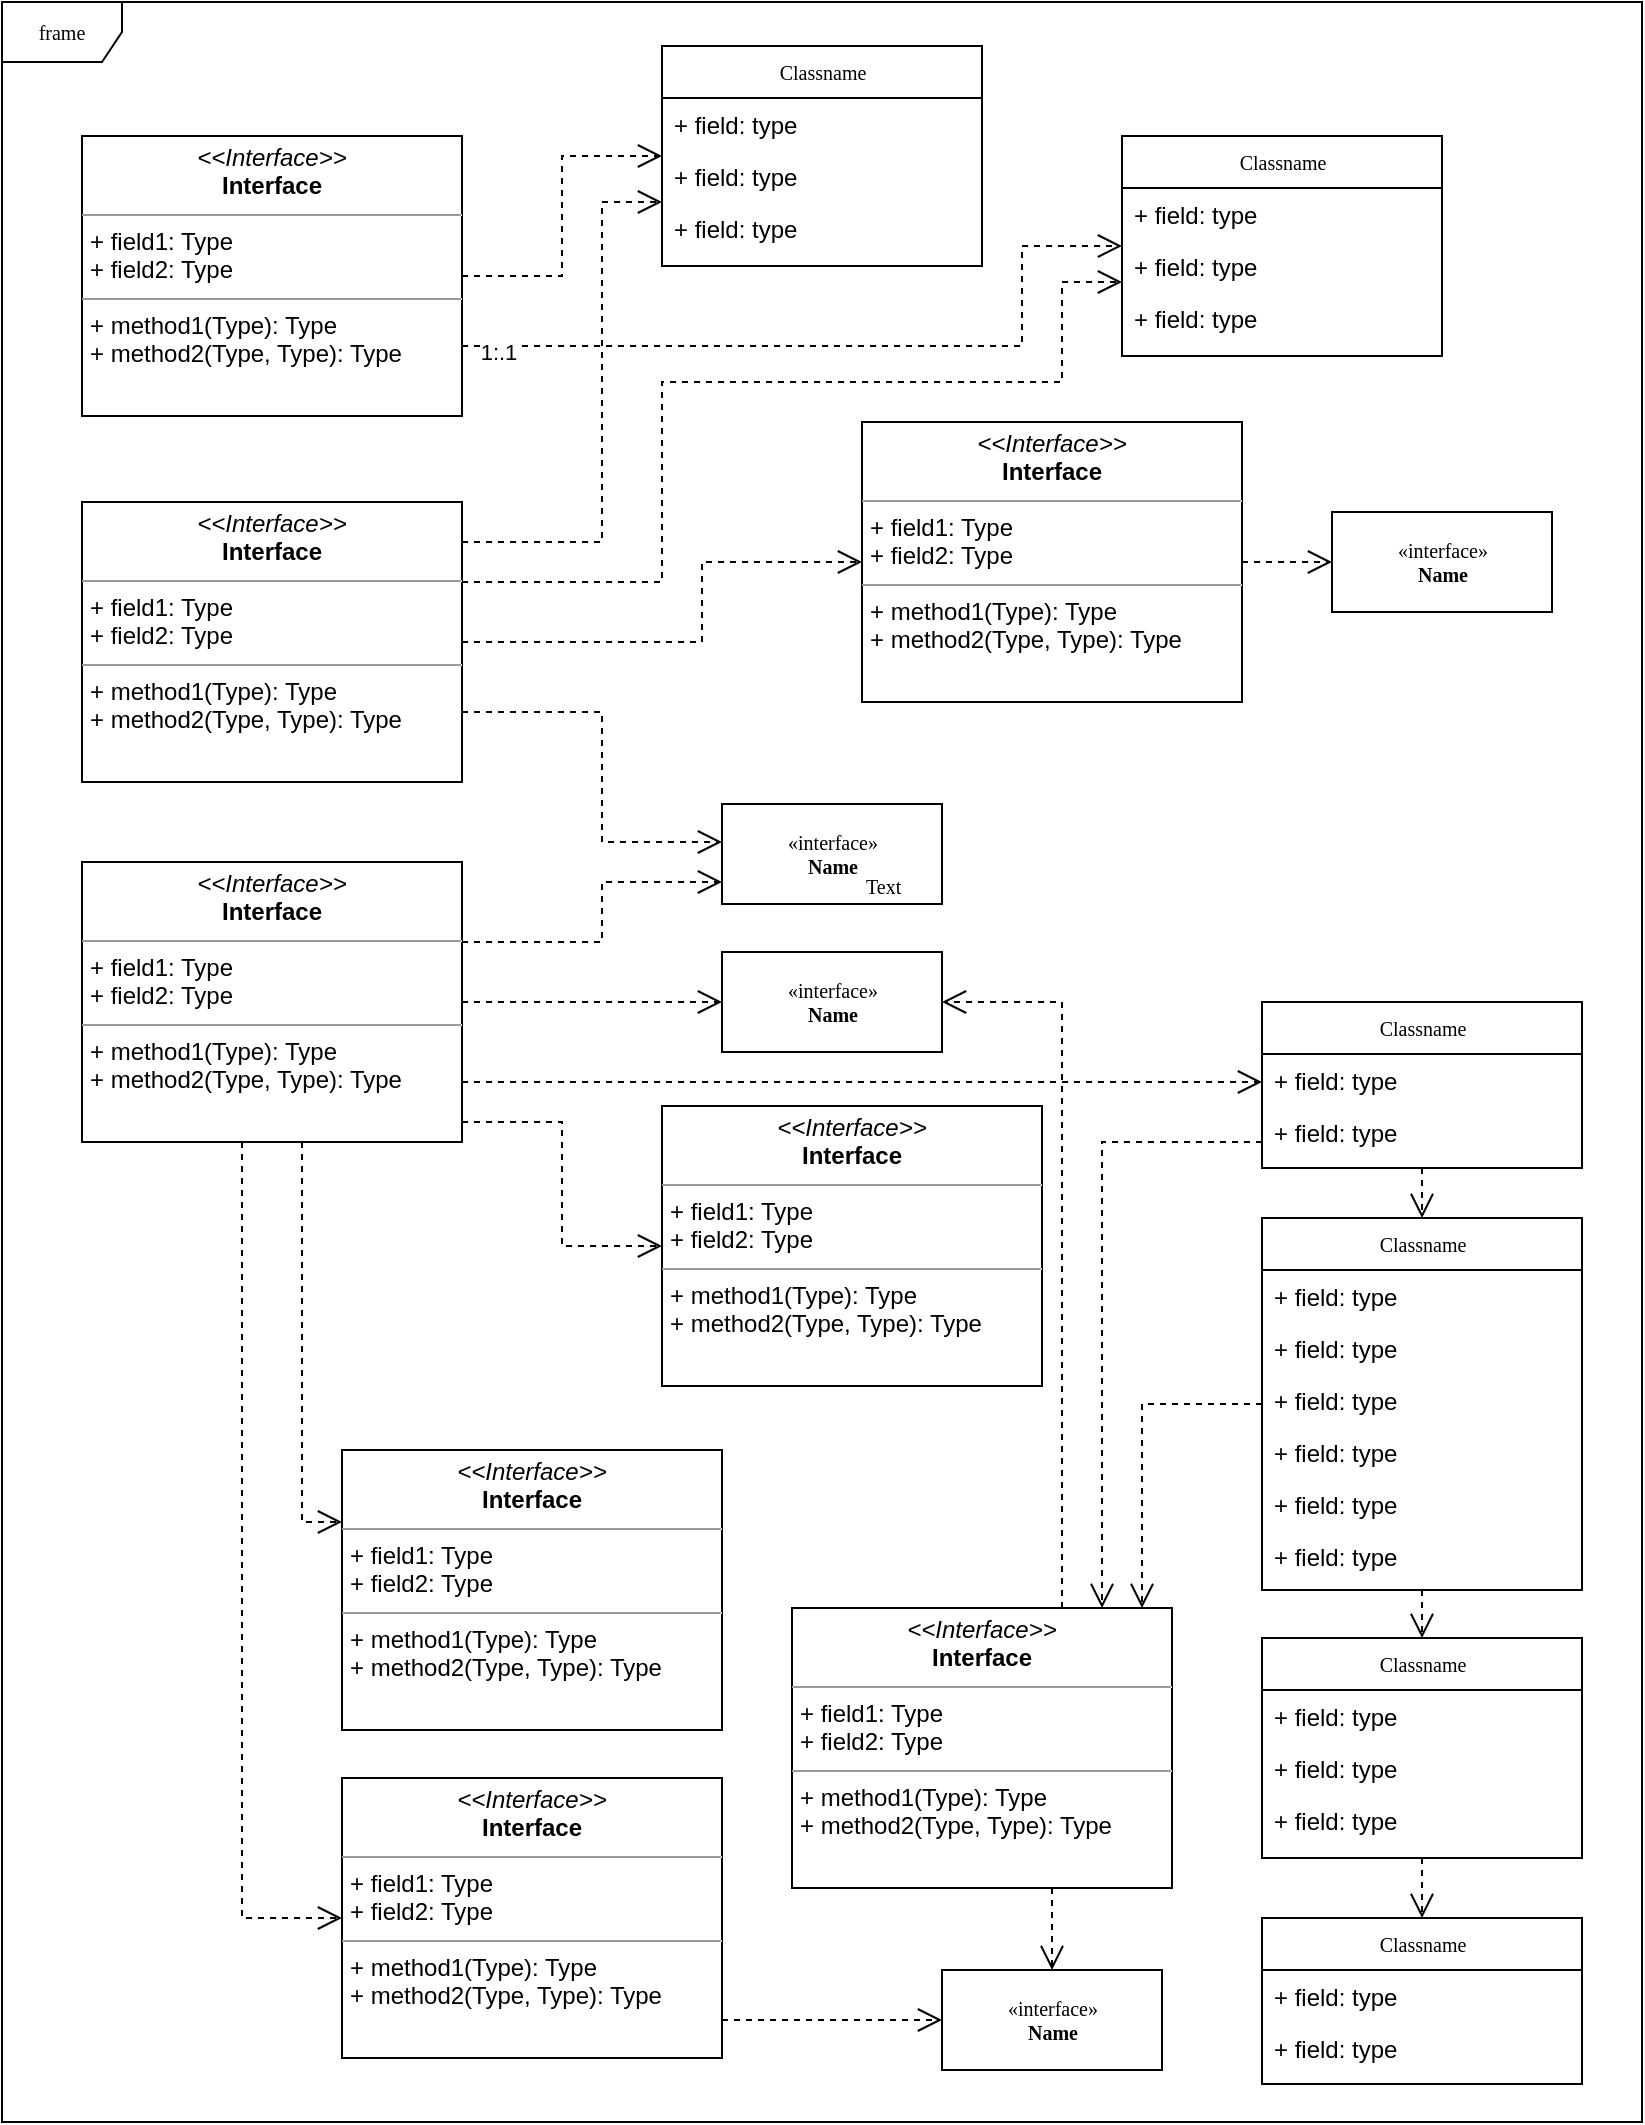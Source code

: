 <mxfile version="20.7.2" type="github" pages="6">
  <diagram name="Page-1" id="c4acf3e9-155e-7222-9cf6-157b1a14988f">
    <mxGraphModel dx="1068" dy="661" grid="1" gridSize="10" guides="1" tooltips="1" connect="1" arrows="1" fold="1" page="1" pageScale="1" pageWidth="850" pageHeight="1100" background="none" math="0" shadow="0">
      <root>
        <mxCell id="0" />
        <mxCell id="1" parent="0" />
        <mxCell id="17acba5748e5396b-1" value="frame" style="shape=umlFrame;whiteSpace=wrap;html=1;rounded=0;shadow=0;comic=0;labelBackgroundColor=none;strokeWidth=1;fontFamily=Verdana;fontSize=10;align=center;" parent="1" vertex="1">
          <mxGeometry x="20" y="20" width="820" height="1060" as="geometry" />
        </mxCell>
        <mxCell id="5d2195bd80daf111-38" style="edgeStyle=orthogonalEdgeStyle;rounded=0;html=1;dashed=1;labelBackgroundColor=none;startFill=0;endArrow=open;endFill=0;endSize=10;fontFamily=Verdana;fontSize=10;" parent="1" source="17acba5748e5396b-2" target="5d2195bd80daf111-9" edge="1">
          <mxGeometry relative="1" as="geometry">
            <Array as="points">
              <mxPoint x="590" y="721" />
            </Array>
          </mxGeometry>
        </mxCell>
        <mxCell id="5d2195bd80daf111-40" style="edgeStyle=orthogonalEdgeStyle;rounded=0;html=1;dashed=1;labelBackgroundColor=none;startFill=0;endArrow=open;endFill=0;endSize=10;fontFamily=Verdana;fontSize=10;" parent="1" source="17acba5748e5396b-2" target="5d2195bd80daf111-1" edge="1">
          <mxGeometry relative="1" as="geometry">
            <Array as="points" />
          </mxGeometry>
        </mxCell>
        <mxCell id="17acba5748e5396b-2" value="Classname" style="swimlane;html=1;fontStyle=0;childLayout=stackLayout;horizontal=1;startSize=26;fillColor=none;horizontalStack=0;resizeParent=1;resizeLast=0;collapsible=1;marginBottom=0;swimlaneFillColor=#ffffff;rounded=0;shadow=0;comic=0;labelBackgroundColor=none;strokeWidth=1;fontFamily=Verdana;fontSize=10;align=center;" parent="1" vertex="1">
          <mxGeometry x="650" y="628" width="160" height="186" as="geometry" />
        </mxCell>
        <mxCell id="17acba5748e5396b-3" value="+ field: type" style="text;html=1;strokeColor=none;fillColor=none;align=left;verticalAlign=top;spacingLeft=4;spacingRight=4;whiteSpace=wrap;overflow=hidden;rotatable=0;points=[[0,0.5],[1,0.5]];portConstraint=eastwest;" parent="17acba5748e5396b-2" vertex="1">
          <mxGeometry y="26" width="160" height="26" as="geometry" />
        </mxCell>
        <mxCell id="17acba5748e5396b-4" value="+ field: type" style="text;html=1;strokeColor=none;fillColor=none;align=left;verticalAlign=top;spacingLeft=4;spacingRight=4;whiteSpace=wrap;overflow=hidden;rotatable=0;points=[[0,0.5],[1,0.5]];portConstraint=eastwest;" parent="17acba5748e5396b-2" vertex="1">
          <mxGeometry y="52" width="160" height="26" as="geometry" />
        </mxCell>
        <mxCell id="17acba5748e5396b-6" value="+ field: type" style="text;html=1;strokeColor=none;fillColor=none;align=left;verticalAlign=top;spacingLeft=4;spacingRight=4;whiteSpace=wrap;overflow=hidden;rotatable=0;points=[[0,0.5],[1,0.5]];portConstraint=eastwest;" parent="17acba5748e5396b-2" vertex="1">
          <mxGeometry y="78" width="160" height="26" as="geometry" />
        </mxCell>
        <mxCell id="17acba5748e5396b-9" value="+ field: type" style="text;html=1;strokeColor=none;fillColor=none;align=left;verticalAlign=top;spacingLeft=4;spacingRight=4;whiteSpace=wrap;overflow=hidden;rotatable=0;points=[[0,0.5],[1,0.5]];portConstraint=eastwest;" parent="17acba5748e5396b-2" vertex="1">
          <mxGeometry y="104" width="160" height="26" as="geometry" />
        </mxCell>
        <mxCell id="17acba5748e5396b-10" value="+ field: type" style="text;html=1;strokeColor=none;fillColor=none;align=left;verticalAlign=top;spacingLeft=4;spacingRight=4;whiteSpace=wrap;overflow=hidden;rotatable=0;points=[[0,0.5],[1,0.5]];portConstraint=eastwest;" parent="17acba5748e5396b-2" vertex="1">
          <mxGeometry y="130" width="160" height="26" as="geometry" />
        </mxCell>
        <mxCell id="17acba5748e5396b-8" value="+ field: type" style="text;html=1;strokeColor=none;fillColor=none;align=left;verticalAlign=top;spacingLeft=4;spacingRight=4;whiteSpace=wrap;overflow=hidden;rotatable=0;points=[[0,0.5],[1,0.5]];portConstraint=eastwest;" parent="17acba5748e5396b-2" vertex="1">
          <mxGeometry y="156" width="160" height="26" as="geometry" />
        </mxCell>
        <mxCell id="17acba5748e5396b-20" value="Classname" style="swimlane;html=1;fontStyle=0;childLayout=stackLayout;horizontal=1;startSize=26;fillColor=none;horizontalStack=0;resizeParent=1;resizeLast=0;collapsible=1;marginBottom=0;swimlaneFillColor=#ffffff;rounded=0;shadow=0;comic=0;labelBackgroundColor=none;strokeWidth=1;fontFamily=Verdana;fontSize=10;align=center;" parent="1" vertex="1">
          <mxGeometry x="350" y="42" width="160" height="110" as="geometry" />
        </mxCell>
        <mxCell id="17acba5748e5396b-21" value="+ field: type" style="text;html=1;strokeColor=none;fillColor=none;align=left;verticalAlign=top;spacingLeft=4;spacingRight=4;whiteSpace=wrap;overflow=hidden;rotatable=0;points=[[0,0.5],[1,0.5]];portConstraint=eastwest;" parent="17acba5748e5396b-20" vertex="1">
          <mxGeometry y="26" width="160" height="26" as="geometry" />
        </mxCell>
        <mxCell id="17acba5748e5396b-24" value="+ field: type" style="text;html=1;strokeColor=none;fillColor=none;align=left;verticalAlign=top;spacingLeft=4;spacingRight=4;whiteSpace=wrap;overflow=hidden;rotatable=0;points=[[0,0.5],[1,0.5]];portConstraint=eastwest;" parent="17acba5748e5396b-20" vertex="1">
          <mxGeometry y="52" width="160" height="26" as="geometry" />
        </mxCell>
        <mxCell id="17acba5748e5396b-26" value="+ field: type" style="text;html=1;strokeColor=none;fillColor=none;align=left;verticalAlign=top;spacingLeft=4;spacingRight=4;whiteSpace=wrap;overflow=hidden;rotatable=0;points=[[0,0.5],[1,0.5]];portConstraint=eastwest;" parent="17acba5748e5396b-20" vertex="1">
          <mxGeometry y="78" width="160" height="26" as="geometry" />
        </mxCell>
        <mxCell id="17acba5748e5396b-30" value="Classname" style="swimlane;html=1;fontStyle=0;childLayout=stackLayout;horizontal=1;startSize=26;fillColor=none;horizontalStack=0;resizeParent=1;resizeLast=0;collapsible=1;marginBottom=0;swimlaneFillColor=#ffffff;rounded=0;shadow=0;comic=0;labelBackgroundColor=none;strokeWidth=1;fontFamily=Verdana;fontSize=10;align=center;" parent="1" vertex="1">
          <mxGeometry x="580" y="87" width="160" height="110" as="geometry">
            <mxRectangle x="580" y="87" width="110" height="30" as="alternateBounds" />
          </mxGeometry>
        </mxCell>
        <mxCell id="17acba5748e5396b-31" value="+ field: type" style="text;html=1;strokeColor=none;fillColor=none;align=left;verticalAlign=top;spacingLeft=4;spacingRight=4;whiteSpace=wrap;overflow=hidden;rotatable=0;points=[[0,0.5],[1,0.5]];portConstraint=eastwest;" parent="17acba5748e5396b-30" vertex="1">
          <mxGeometry y="26" width="160" height="26" as="geometry" />
        </mxCell>
        <mxCell id="17acba5748e5396b-32" value="+ field: type" style="text;html=1;strokeColor=none;fillColor=none;align=left;verticalAlign=top;spacingLeft=4;spacingRight=4;whiteSpace=wrap;overflow=hidden;rotatable=0;points=[[0,0.5],[1,0.5]];portConstraint=eastwest;" parent="17acba5748e5396b-30" vertex="1">
          <mxGeometry y="52" width="160" height="26" as="geometry" />
        </mxCell>
        <mxCell id="17acba5748e5396b-33" value="+ field: type" style="text;html=1;strokeColor=none;fillColor=none;align=left;verticalAlign=top;spacingLeft=4;spacingRight=4;whiteSpace=wrap;overflow=hidden;rotatable=0;points=[[0,0.5],[1,0.5]];portConstraint=eastwest;" parent="17acba5748e5396b-30" vertex="1">
          <mxGeometry y="78" width="160" height="26" as="geometry" />
        </mxCell>
        <mxCell id="17acba5748e5396b-44" value="Classname" style="swimlane;html=1;fontStyle=0;childLayout=stackLayout;horizontal=1;startSize=26;fillColor=none;horizontalStack=0;resizeParent=1;resizeLast=0;collapsible=1;marginBottom=0;swimlaneFillColor=#ffffff;rounded=0;shadow=0;comic=0;labelBackgroundColor=none;strokeWidth=1;fontFamily=Verdana;fontSize=10;align=center;" parent="1" vertex="1">
          <mxGeometry x="650" y="978" width="160" height="83" as="geometry" />
        </mxCell>
        <mxCell id="17acba5748e5396b-45" value="+ field: type" style="text;html=1;strokeColor=none;fillColor=none;align=left;verticalAlign=top;spacingLeft=4;spacingRight=4;whiteSpace=wrap;overflow=hidden;rotatable=0;points=[[0,0.5],[1,0.5]];portConstraint=eastwest;" parent="17acba5748e5396b-44" vertex="1">
          <mxGeometry y="26" width="160" height="26" as="geometry" />
        </mxCell>
        <mxCell id="17acba5748e5396b-47" value="+ field: type" style="text;html=1;strokeColor=none;fillColor=none;align=left;verticalAlign=top;spacingLeft=4;spacingRight=4;whiteSpace=wrap;overflow=hidden;rotatable=0;points=[[0,0.5],[1,0.5]];portConstraint=eastwest;" parent="17acba5748e5396b-44" vertex="1">
          <mxGeometry y="52" width="160" height="26" as="geometry" />
        </mxCell>
        <mxCell id="5d2195bd80daf111-39" style="edgeStyle=orthogonalEdgeStyle;rounded=0;html=1;dashed=1;labelBackgroundColor=none;startFill=0;endArrow=open;endFill=0;endSize=10;fontFamily=Verdana;fontSize=10;" parent="1" source="5d2195bd80daf111-1" target="17acba5748e5396b-44" edge="1">
          <mxGeometry relative="1" as="geometry" />
        </mxCell>
        <mxCell id="5d2195bd80daf111-1" value="Classname" style="swimlane;html=1;fontStyle=0;childLayout=stackLayout;horizontal=1;startSize=26;fillColor=none;horizontalStack=0;resizeParent=1;resizeLast=0;collapsible=1;marginBottom=0;swimlaneFillColor=#ffffff;rounded=0;shadow=0;comic=0;labelBackgroundColor=none;strokeWidth=1;fontFamily=Verdana;fontSize=10;align=center;" parent="1" vertex="1">
          <mxGeometry x="650" y="838" width="160" height="110" as="geometry" />
        </mxCell>
        <mxCell id="5d2195bd80daf111-2" value="+ field: type" style="text;html=1;strokeColor=none;fillColor=none;align=left;verticalAlign=top;spacingLeft=4;spacingRight=4;whiteSpace=wrap;overflow=hidden;rotatable=0;points=[[0,0.5],[1,0.5]];portConstraint=eastwest;" parent="5d2195bd80daf111-1" vertex="1">
          <mxGeometry y="26" width="160" height="26" as="geometry" />
        </mxCell>
        <mxCell id="5d2195bd80daf111-3" value="+ field: type" style="text;html=1;strokeColor=none;fillColor=none;align=left;verticalAlign=top;spacingLeft=4;spacingRight=4;whiteSpace=wrap;overflow=hidden;rotatable=0;points=[[0,0.5],[1,0.5]];portConstraint=eastwest;" parent="5d2195bd80daf111-1" vertex="1">
          <mxGeometry y="52" width="160" height="26" as="geometry" />
        </mxCell>
        <mxCell id="5d2195bd80daf111-4" value="+ field: type" style="text;html=1;strokeColor=none;fillColor=none;align=left;verticalAlign=top;spacingLeft=4;spacingRight=4;whiteSpace=wrap;overflow=hidden;rotatable=0;points=[[0,0.5],[1,0.5]];portConstraint=eastwest;" parent="5d2195bd80daf111-1" vertex="1">
          <mxGeometry y="78" width="160" height="26" as="geometry" />
        </mxCell>
        <mxCell id="5d2195bd80daf111-41" style="edgeStyle=orthogonalEdgeStyle;rounded=0;html=1;dashed=1;labelBackgroundColor=none;startFill=0;endArrow=open;endFill=0;endSize=10;fontFamily=Verdana;fontSize=10;" parent="1" source="5d2195bd80daf111-5" target="17acba5748e5396b-2" edge="1">
          <mxGeometry relative="1" as="geometry">
            <Array as="points" />
          </mxGeometry>
        </mxCell>
        <mxCell id="5d2195bd80daf111-5" value="Classname" style="swimlane;html=1;fontStyle=0;childLayout=stackLayout;horizontal=1;startSize=26;fillColor=none;horizontalStack=0;resizeParent=1;resizeLast=0;collapsible=1;marginBottom=0;swimlaneFillColor=#ffffff;rounded=0;shadow=0;comic=0;labelBackgroundColor=none;strokeWidth=1;fontFamily=Verdana;fontSize=10;align=center;" parent="1" vertex="1">
          <mxGeometry x="650" y="520" width="160" height="83" as="geometry" />
        </mxCell>
        <mxCell id="5d2195bd80daf111-6" value="+ field: type" style="text;html=1;strokeColor=none;fillColor=none;align=left;verticalAlign=top;spacingLeft=4;spacingRight=4;whiteSpace=wrap;overflow=hidden;rotatable=0;points=[[0,0.5],[1,0.5]];portConstraint=eastwest;" parent="5d2195bd80daf111-5" vertex="1">
          <mxGeometry y="26" width="160" height="26" as="geometry" />
        </mxCell>
        <mxCell id="5d2195bd80daf111-7" value="+ field: type" style="text;html=1;strokeColor=none;fillColor=none;align=left;verticalAlign=top;spacingLeft=4;spacingRight=4;whiteSpace=wrap;overflow=hidden;rotatable=0;points=[[0,0.5],[1,0.5]];portConstraint=eastwest;" parent="5d2195bd80daf111-5" vertex="1">
          <mxGeometry y="52" width="160" height="26" as="geometry" />
        </mxCell>
        <mxCell id="5d2195bd80daf111-8" value="&amp;laquo;interface&amp;raquo;&lt;br&gt;&lt;b&gt;Name&lt;/b&gt;" style="html=1;rounded=0;shadow=0;comic=0;labelBackgroundColor=none;strokeWidth=1;fontFamily=Verdana;fontSize=10;align=center;" parent="1" vertex="1">
          <mxGeometry x="490" y="1004" width="110" height="50" as="geometry" />
        </mxCell>
        <mxCell id="5d2195bd80daf111-35" style="edgeStyle=orthogonalEdgeStyle;rounded=0;html=1;dashed=1;labelBackgroundColor=none;startFill=0;endArrow=open;endFill=0;endSize=10;fontFamily=Verdana;fontSize=10;" parent="1" source="5d2195bd80daf111-9" target="5d2195bd80daf111-8" edge="1">
          <mxGeometry relative="1" as="geometry">
            <Array as="points">
              <mxPoint x="545" y="970" />
              <mxPoint x="545" y="970" />
            </Array>
          </mxGeometry>
        </mxCell>
        <mxCell id="5d2195bd80daf111-36" style="edgeStyle=orthogonalEdgeStyle;rounded=0;html=1;dashed=1;labelBackgroundColor=none;startFill=0;endArrow=open;endFill=0;endSize=10;fontFamily=Verdana;fontSize=10;" parent="1" source="5d2195bd80daf111-9" target="5d2195bd80daf111-13" edge="1">
          <mxGeometry relative="1" as="geometry">
            <Array as="points">
              <mxPoint x="550" y="520" />
            </Array>
          </mxGeometry>
        </mxCell>
        <mxCell id="5d2195bd80daf111-9" value="&lt;p style=&quot;margin:0px;margin-top:4px;text-align:center;&quot;&gt;&lt;i&gt;&amp;lt;&amp;lt;Interface&amp;gt;&amp;gt;&lt;/i&gt;&lt;br/&gt;&lt;b&gt;Interface&lt;/b&gt;&lt;/p&gt;&lt;hr size=&quot;1&quot;/&gt;&lt;p style=&quot;margin:0px;margin-left:4px;&quot;&gt;+ field1: Type&lt;br/&gt;+ field2: Type&lt;/p&gt;&lt;hr size=&quot;1&quot;/&gt;&lt;p style=&quot;margin:0px;margin-left:4px;&quot;&gt;+ method1(Type): Type&lt;br/&gt;+ method2(Type, Type): Type&lt;/p&gt;" style="verticalAlign=top;align=left;overflow=fill;fontSize=12;fontFamily=Helvetica;html=1;rounded=0;shadow=0;comic=0;labelBackgroundColor=none;strokeWidth=1" parent="1" vertex="1">
          <mxGeometry x="415" y="823" width="190" height="140" as="geometry" />
        </mxCell>
        <mxCell id="5d2195bd80daf111-10" value="&lt;p style=&quot;margin:0px;margin-top:4px;text-align:center;&quot;&gt;&lt;i&gt;&amp;lt;&amp;lt;Interface&amp;gt;&amp;gt;&lt;/i&gt;&lt;br/&gt;&lt;b&gt;Interface&lt;/b&gt;&lt;/p&gt;&lt;hr size=&quot;1&quot;/&gt;&lt;p style=&quot;margin:0px;margin-left:4px;&quot;&gt;+ field1: Type&lt;br/&gt;+ field2: Type&lt;/p&gt;&lt;hr size=&quot;1&quot;/&gt;&lt;p style=&quot;margin:0px;margin-left:4px;&quot;&gt;+ method1(Type): Type&lt;br/&gt;+ method2(Type, Type): Type&lt;/p&gt;" style="verticalAlign=top;align=left;overflow=fill;fontSize=12;fontFamily=Helvetica;html=1;rounded=0;shadow=0;comic=0;labelBackgroundColor=none;strokeWidth=1" parent="1" vertex="1">
          <mxGeometry x="350" y="572" width="190" height="140" as="geometry" />
        </mxCell>
        <mxCell id="5d2195bd80daf111-34" style="edgeStyle=orthogonalEdgeStyle;rounded=0;html=1;dashed=1;labelBackgroundColor=none;startFill=0;endArrow=open;endFill=0;endSize=10;fontFamily=Verdana;fontSize=10;" parent="1" source="5d2195bd80daf111-11" target="5d2195bd80daf111-8" edge="1">
          <mxGeometry relative="1" as="geometry">
            <Array as="points">
              <mxPoint x="410" y="1029" />
              <mxPoint x="410" y="1029" />
            </Array>
          </mxGeometry>
        </mxCell>
        <mxCell id="5d2195bd80daf111-11" value="&lt;p style=&quot;margin:0px;margin-top:4px;text-align:center;&quot;&gt;&lt;i&gt;&amp;lt;&amp;lt;Interface&amp;gt;&amp;gt;&lt;/i&gt;&lt;br/&gt;&lt;b&gt;Interface&lt;/b&gt;&lt;/p&gt;&lt;hr size=&quot;1&quot;/&gt;&lt;p style=&quot;margin:0px;margin-left:4px;&quot;&gt;+ field1: Type&lt;br/&gt;+ field2: Type&lt;/p&gt;&lt;hr size=&quot;1&quot;/&gt;&lt;p style=&quot;margin:0px;margin-left:4px;&quot;&gt;+ method1(Type): Type&lt;br/&gt;+ method2(Type, Type): Type&lt;/p&gt;" style="verticalAlign=top;align=left;overflow=fill;fontSize=12;fontFamily=Helvetica;html=1;rounded=0;shadow=0;comic=0;labelBackgroundColor=none;strokeWidth=1" parent="1" vertex="1">
          <mxGeometry x="190" y="908" width="190" height="140" as="geometry" />
        </mxCell>
        <mxCell id="5d2195bd80daf111-12" value="&lt;p style=&quot;margin:0px;margin-top:4px;text-align:center;&quot;&gt;&lt;i&gt;&amp;lt;&amp;lt;Interface&amp;gt;&amp;gt;&lt;/i&gt;&lt;br/&gt;&lt;b&gt;Interface&lt;/b&gt;&lt;/p&gt;&lt;hr size=&quot;1&quot;/&gt;&lt;p style=&quot;margin:0px;margin-left:4px;&quot;&gt;+ field1: Type&lt;br/&gt;+ field2: Type&lt;/p&gt;&lt;hr size=&quot;1&quot;/&gt;&lt;p style=&quot;margin:0px;margin-left:4px;&quot;&gt;+ method1(Type): Type&lt;br/&gt;+ method2(Type, Type): Type&lt;/p&gt;" style="verticalAlign=top;align=left;overflow=fill;fontSize=12;fontFamily=Helvetica;html=1;rounded=0;shadow=0;comic=0;labelBackgroundColor=none;strokeWidth=1" parent="1" vertex="1">
          <mxGeometry x="190" y="744" width="190" height="140" as="geometry" />
        </mxCell>
        <mxCell id="5d2195bd80daf111-13" value="&amp;laquo;interface&amp;raquo;&lt;br&gt;&lt;b&gt;Name&lt;/b&gt;" style="html=1;rounded=0;shadow=0;comic=0;labelBackgroundColor=none;strokeWidth=1;fontFamily=Verdana;fontSize=10;align=center;" parent="1" vertex="1">
          <mxGeometry x="380" y="495" width="110" height="50" as="geometry" />
        </mxCell>
        <mxCell id="5d2195bd80daf111-14" value="&amp;laquo;interface&amp;raquo;&lt;br&gt;&lt;b&gt;Name&lt;/b&gt;" style="html=1;rounded=0;shadow=0;comic=0;labelBackgroundColor=none;strokeWidth=1;fontFamily=Verdana;fontSize=10;align=center;" parent="1" vertex="1">
          <mxGeometry x="380" y="421" width="110" height="50" as="geometry" />
        </mxCell>
        <mxCell id="5d2195bd80daf111-26" style="edgeStyle=orthogonalEdgeStyle;rounded=0;html=1;dashed=1;labelBackgroundColor=none;startFill=0;endArrow=open;endFill=0;endSize=10;fontFamily=Verdana;fontSize=10;" parent="1" source="5d2195bd80daf111-15" target="5d2195bd80daf111-17" edge="1">
          <mxGeometry relative="1" as="geometry">
            <Array as="points" />
          </mxGeometry>
        </mxCell>
        <mxCell id="5d2195bd80daf111-15" value="&lt;p style=&quot;margin:0px;margin-top:4px;text-align:center;&quot;&gt;&lt;i&gt;&amp;lt;&amp;lt;Interface&amp;gt;&amp;gt;&lt;/i&gt;&lt;br/&gt;&lt;b&gt;Interface&lt;/b&gt;&lt;/p&gt;&lt;hr size=&quot;1&quot;/&gt;&lt;p style=&quot;margin:0px;margin-left:4px;&quot;&gt;+ field1: Type&lt;br/&gt;+ field2: Type&lt;/p&gt;&lt;hr size=&quot;1&quot;/&gt;&lt;p style=&quot;margin:0px;margin-left:4px;&quot;&gt;+ method1(Type): Type&lt;br/&gt;+ method2(Type, Type): Type&lt;/p&gt;" style="verticalAlign=top;align=left;overflow=fill;fontSize=12;fontFamily=Helvetica;html=1;rounded=0;shadow=0;comic=0;labelBackgroundColor=none;strokeWidth=1" parent="1" vertex="1">
          <mxGeometry x="450" y="230" width="190" height="140" as="geometry" />
        </mxCell>
        <mxCell id="5d2195bd80daf111-16" value="Text" style="text;html=1;resizable=0;points=[];autosize=1;align=left;verticalAlign=top;spacingTop=-4;fontSize=10;fontFamily=Verdana;fontColor=#000000;" parent="1" vertex="1">
          <mxGeometry x="450" y="454" width="40" height="10" as="geometry" />
        </mxCell>
        <mxCell id="5d2195bd80daf111-17" value="&amp;laquo;interface&amp;raquo;&lt;br&gt;&lt;b&gt;Name&lt;/b&gt;" style="html=1;rounded=0;shadow=0;comic=0;labelBackgroundColor=none;strokeWidth=1;fontFamily=Verdana;fontSize=10;align=center;" parent="1" vertex="1">
          <mxGeometry x="685" y="275" width="110" height="50" as="geometry" />
        </mxCell>
        <mxCell id="5d2195bd80daf111-21" style="edgeStyle=orthogonalEdgeStyle;rounded=0;html=1;labelBackgroundColor=none;startFill=0;endArrow=open;endFill=0;endSize=10;fontFamily=Verdana;fontSize=10;dashed=1;" parent="1" source="5d2195bd80daf111-18" target="17acba5748e5396b-20" edge="1">
          <mxGeometry relative="1" as="geometry" />
        </mxCell>
        <mxCell id="5d2195bd80daf111-22" style="edgeStyle=orthogonalEdgeStyle;rounded=0;html=1;exitX=1;exitY=0.75;dashed=1;labelBackgroundColor=none;startFill=0;endArrow=open;endFill=0;endSize=10;fontFamily=Verdana;fontSize=10;" parent="1" source="5d2195bd80daf111-18" target="17acba5748e5396b-30" edge="1">
          <mxGeometry relative="1" as="geometry">
            <Array as="points">
              <mxPoint x="530" y="192" />
              <mxPoint x="530" y="142" />
            </Array>
          </mxGeometry>
        </mxCell>
        <mxCell id="HcAvLQwURIT5ywzcYbWv-2" value="1:.1" style="edgeLabel;html=1;align=center;verticalAlign=middle;resizable=0;points=[];" parent="5d2195bd80daf111-22" vertex="1" connectable="0">
          <mxGeometry x="-0.909" y="-3" relative="1" as="geometry">
            <mxPoint as="offset" />
          </mxGeometry>
        </mxCell>
        <mxCell id="5d2195bd80daf111-18" value="&lt;p style=&quot;margin:0px;margin-top:4px;text-align:center;&quot;&gt;&lt;i&gt;&amp;lt;&amp;lt;Interface&amp;gt;&amp;gt;&lt;/i&gt;&lt;br/&gt;&lt;b&gt;Interface&lt;/b&gt;&lt;/p&gt;&lt;hr size=&quot;1&quot;/&gt;&lt;p style=&quot;margin:0px;margin-left:4px;&quot;&gt;+ field1: Type&lt;br/&gt;+ field2: Type&lt;/p&gt;&lt;hr size=&quot;1&quot;/&gt;&lt;p style=&quot;margin:0px;margin-left:4px;&quot;&gt;+ method1(Type): Type&lt;br/&gt;+ method2(Type, Type): Type&lt;/p&gt;" style="verticalAlign=top;align=left;overflow=fill;fontSize=12;fontFamily=Helvetica;html=1;rounded=0;shadow=0;comic=0;labelBackgroundColor=none;strokeWidth=1" parent="1" vertex="1">
          <mxGeometry x="60" y="87" width="190" height="140" as="geometry" />
        </mxCell>
        <mxCell id="5d2195bd80daf111-23" style="edgeStyle=orthogonalEdgeStyle;rounded=0;html=1;dashed=1;labelBackgroundColor=none;startFill=0;endArrow=open;endFill=0;endSize=10;fontFamily=Verdana;fontSize=10;" parent="1" source="5d2195bd80daf111-19" target="17acba5748e5396b-20" edge="1">
          <mxGeometry relative="1" as="geometry">
            <Array as="points">
              <mxPoint x="320" y="290" />
              <mxPoint x="320" y="120" />
            </Array>
          </mxGeometry>
        </mxCell>
        <mxCell id="5d2195bd80daf111-24" style="edgeStyle=orthogonalEdgeStyle;rounded=0;html=1;dashed=1;labelBackgroundColor=none;startFill=0;endArrow=open;endFill=0;endSize=10;fontFamily=Verdana;fontSize=10;" parent="1" source="5d2195bd80daf111-19" target="17acba5748e5396b-30" edge="1">
          <mxGeometry relative="1" as="geometry">
            <Array as="points">
              <mxPoint x="350" y="310" />
              <mxPoint x="350" y="210" />
              <mxPoint x="550" y="210" />
              <mxPoint x="550" y="160" />
            </Array>
          </mxGeometry>
        </mxCell>
        <mxCell id="5d2195bd80daf111-25" style="edgeStyle=orthogonalEdgeStyle;rounded=0;html=1;dashed=1;labelBackgroundColor=none;startFill=0;endArrow=open;endFill=0;endSize=10;fontFamily=Verdana;fontSize=10;" parent="1" source="5d2195bd80daf111-19" target="5d2195bd80daf111-15" edge="1">
          <mxGeometry relative="1" as="geometry">
            <Array as="points">
              <mxPoint x="370" y="340" />
              <mxPoint x="370" y="300" />
            </Array>
          </mxGeometry>
        </mxCell>
        <mxCell id="5d2195bd80daf111-27" style="edgeStyle=orthogonalEdgeStyle;rounded=0;html=1;exitX=1;exitY=0.75;dashed=1;labelBackgroundColor=none;startFill=0;endArrow=open;endFill=0;endSize=10;fontFamily=Verdana;fontSize=10;" parent="1" source="5d2195bd80daf111-19" target="5d2195bd80daf111-14" edge="1">
          <mxGeometry relative="1" as="geometry">
            <Array as="points">
              <mxPoint x="320" y="375" />
              <mxPoint x="320" y="440" />
            </Array>
          </mxGeometry>
        </mxCell>
        <mxCell id="5d2195bd80daf111-19" value="&lt;p style=&quot;margin:0px;margin-top:4px;text-align:center;&quot;&gt;&lt;i&gt;&amp;lt;&amp;lt;Interface&amp;gt;&amp;gt;&lt;/i&gt;&lt;br/&gt;&lt;b&gt;Interface&lt;/b&gt;&lt;/p&gt;&lt;hr size=&quot;1&quot;/&gt;&lt;p style=&quot;margin:0px;margin-left:4px;&quot;&gt;+ field1: Type&lt;br/&gt;+ field2: Type&lt;/p&gt;&lt;hr size=&quot;1&quot;/&gt;&lt;p style=&quot;margin:0px;margin-left:4px;&quot;&gt;+ method1(Type): Type&lt;br/&gt;+ method2(Type, Type): Type&lt;/p&gt;" style="verticalAlign=top;align=left;overflow=fill;fontSize=12;fontFamily=Helvetica;html=1;rounded=0;shadow=0;comic=0;labelBackgroundColor=none;strokeWidth=1" parent="1" vertex="1">
          <mxGeometry x="60" y="270" width="190" height="140" as="geometry" />
        </mxCell>
        <mxCell id="5d2195bd80daf111-28" style="edgeStyle=orthogonalEdgeStyle;rounded=0;html=1;dashed=1;labelBackgroundColor=none;startFill=0;endArrow=open;endFill=0;endSize=10;fontFamily=Verdana;fontSize=10;" parent="1" source="5d2195bd80daf111-20" target="5d2195bd80daf111-14" edge="1">
          <mxGeometry relative="1" as="geometry">
            <Array as="points">
              <mxPoint x="320" y="490" />
              <mxPoint x="320" y="460" />
            </Array>
          </mxGeometry>
        </mxCell>
        <mxCell id="5d2195bd80daf111-29" style="edgeStyle=orthogonalEdgeStyle;rounded=0;html=1;dashed=1;labelBackgroundColor=none;startFill=0;endArrow=open;endFill=0;endSize=10;fontFamily=Verdana;fontSize=10;" parent="1" source="5d2195bd80daf111-20" target="5d2195bd80daf111-13" edge="1">
          <mxGeometry relative="1" as="geometry" />
        </mxCell>
        <mxCell id="5d2195bd80daf111-30" style="edgeStyle=orthogonalEdgeStyle;rounded=0;html=1;dashed=1;labelBackgroundColor=none;startFill=0;endArrow=open;endFill=0;endSize=10;fontFamily=Verdana;fontSize=10;" parent="1" source="5d2195bd80daf111-20" target="5d2195bd80daf111-10" edge="1">
          <mxGeometry relative="1" as="geometry">
            <Array as="points">
              <mxPoint x="300" y="580" />
              <mxPoint x="300" y="642" />
            </Array>
          </mxGeometry>
        </mxCell>
        <mxCell id="5d2195bd80daf111-31" style="edgeStyle=orthogonalEdgeStyle;rounded=0;html=1;dashed=1;labelBackgroundColor=none;startFill=0;endArrow=open;endFill=0;endSize=10;fontFamily=Verdana;fontSize=10;" parent="1" source="5d2195bd80daf111-20" target="5d2195bd80daf111-5" edge="1">
          <mxGeometry relative="1" as="geometry">
            <Array as="points">
              <mxPoint x="350" y="560" />
              <mxPoint x="350" y="560" />
            </Array>
          </mxGeometry>
        </mxCell>
        <mxCell id="5d2195bd80daf111-32" style="edgeStyle=orthogonalEdgeStyle;rounded=0;html=1;dashed=1;labelBackgroundColor=none;startFill=0;endArrow=open;endFill=0;endSize=10;fontFamily=Verdana;fontSize=10;" parent="1" source="5d2195bd80daf111-20" target="5d2195bd80daf111-12" edge="1">
          <mxGeometry relative="1" as="geometry">
            <Array as="points">
              <mxPoint x="170" y="780" />
            </Array>
          </mxGeometry>
        </mxCell>
        <mxCell id="5d2195bd80daf111-33" style="edgeStyle=orthogonalEdgeStyle;rounded=0;html=1;dashed=1;labelBackgroundColor=none;startFill=0;endArrow=open;endFill=0;endSize=10;fontFamily=Verdana;fontSize=10;" parent="1" source="5d2195bd80daf111-20" target="5d2195bd80daf111-11" edge="1">
          <mxGeometry relative="1" as="geometry">
            <Array as="points">
              <mxPoint x="140" y="978" />
            </Array>
          </mxGeometry>
        </mxCell>
        <mxCell id="5d2195bd80daf111-20" value="&lt;p style=&quot;margin:0px;margin-top:4px;text-align:center;&quot;&gt;&lt;i&gt;&amp;lt;&amp;lt;Interface&amp;gt;&amp;gt;&lt;/i&gt;&lt;br/&gt;&lt;b&gt;Interface&lt;/b&gt;&lt;/p&gt;&lt;hr size=&quot;1&quot;/&gt;&lt;p style=&quot;margin:0px;margin-left:4px;&quot;&gt;+ field1: Type&lt;br/&gt;+ field2: Type&lt;/p&gt;&lt;hr size=&quot;1&quot;/&gt;&lt;p style=&quot;margin:0px;margin-left:4px;&quot;&gt;+ method1(Type): Type&lt;br/&gt;+ method2(Type, Type): Type&lt;/p&gt;" style="verticalAlign=top;align=left;overflow=fill;fontSize=12;fontFamily=Helvetica;html=1;rounded=0;shadow=0;comic=0;labelBackgroundColor=none;strokeWidth=1" parent="1" vertex="1">
          <mxGeometry x="60" y="450" width="190" height="140" as="geometry" />
        </mxCell>
        <mxCell id="5d2195bd80daf111-37" style="edgeStyle=orthogonalEdgeStyle;rounded=0;html=1;dashed=1;labelBackgroundColor=none;startFill=0;endArrow=open;endFill=0;endSize=10;fontFamily=Verdana;fontSize=10;" parent="1" source="5d2195bd80daf111-5" target="5d2195bd80daf111-9" edge="1">
          <mxGeometry relative="1" as="geometry">
            <Array as="points">
              <mxPoint x="570" y="590" />
            </Array>
          </mxGeometry>
        </mxCell>
      </root>
    </mxGraphModel>
  </diagram>
  <diagram id="o2ZQARfs6wZ2RRaUSbAf" name="第 2 页">
    <mxGraphModel dx="1296" dy="837" grid="1" gridSize="10" guides="1" tooltips="1" connect="1" arrows="1" fold="1" page="1" pageScale="1" pageWidth="827" pageHeight="1169" math="0" shadow="0">
      <root>
        <mxCell id="0" />
        <mxCell id="1" parent="0" />
        <mxCell id="Ru0aaw4AvAHMD_I7OAL7-1" value="Course" style="swimlane;childLayout=stackLayout;horizontal=1;startSize=30;horizontalStack=0;rounded=1;fontSize=14;fontStyle=0;strokeWidth=2;resizeParent=0;resizeLast=1;shadow=0;dashed=0;align=center;" parent="1" vertex="1">
          <mxGeometry x="530" y="477.65" width="160" height="120" as="geometry" />
        </mxCell>
        <mxCell id="Ru0aaw4AvAHMD_I7OAL7-2" value="+course_id {PK}&#xa;+course_name&#xa;+catalog_id {FK}&#xa;+credit" style="align=left;strokeColor=none;fillColor=none;spacingLeft=4;fontSize=12;verticalAlign=top;resizable=0;rotatable=0;part=1;" parent="Ru0aaw4AvAHMD_I7OAL7-1" vertex="1">
          <mxGeometry y="30" width="160" height="90" as="geometry" />
        </mxCell>
        <mxCell id="Ru0aaw4AvAHMD_I7OAL7-3" value="Student" style="swimlane;childLayout=stackLayout;horizontal=1;startSize=30;horizontalStack=0;rounded=1;fontSize=14;fontStyle=0;strokeWidth=2;resizeParent=0;resizeLast=1;shadow=0;dashed=0;align=center;" parent="1" vertex="1">
          <mxGeometry x="530" y="978.24" width="160" height="140" as="geometry">
            <mxRectangle x="130" y="470" width="80" height="30" as="alternateBounds" />
          </mxGeometry>
        </mxCell>
        <mxCell id="Ru0aaw4AvAHMD_I7OAL7-4" value="+std_id {PK}&#xa;+std_name&#xa;+gender&#xa;+birthday&#xa;+home_addr&#xa;+department_id {FK}&#xa;+degree_id" style="align=left;strokeColor=none;fillColor=none;spacingLeft=4;fontSize=12;verticalAlign=top;resizable=0;rotatable=0;part=1;" parent="Ru0aaw4AvAHMD_I7OAL7-3" vertex="1">
          <mxGeometry y="30" width="160" height="110" as="geometry" />
        </mxCell>
        <mxCell id="Lda1KptA-zHnKtymQIlx-7" value="Instructor" style="swimlane;childLayout=stackLayout;horizontal=1;startSize=20;horizontalStack=0;rounded=1;fontSize=14;fontStyle=0;strokeWidth=2;resizeParent=0;resizeLast=1;shadow=0;dashed=0;align=center;" parent="1" vertex="1">
          <mxGeometry x="1133.17" y="670" width="160" height="100" as="geometry" />
        </mxCell>
        <mxCell id="Lda1KptA-zHnKtymQIlx-8" value="+instructor_id {PK}&#xa;+instructor_name&#xa;+department_id (FK)&#xa;+phone&#xa;+email" style="align=left;strokeColor=none;fillColor=none;spacingLeft=4;fontSize=12;verticalAlign=top;resizable=0;rotatable=0;part=1;" parent="Lda1KptA-zHnKtymQIlx-7" vertex="1">
          <mxGeometry y="20" width="160" height="80" as="geometry" />
        </mxCell>
        <mxCell id="Lda1KptA-zHnKtymQIlx-11" style="edgeStyle=none;rounded=0;orthogonalLoop=1;jettySize=auto;html=1;entryX=0;entryY=0.5;entryDx=0;entryDy=0;endArrow=none;endFill=0;exitX=1;exitY=0.25;exitDx=0;exitDy=0;" parent="1" source="Lda1KptA-zHnKtymQIlx-63" target="Lda1KptA-zHnKtymQIlx-7" edge="1">
          <mxGeometry relative="1" as="geometry">
            <mxPoint x="700" y="560" as="sourcePoint" />
          </mxGeometry>
        </mxCell>
        <mxCell id="Lda1KptA-zHnKtymQIlx-34" value="1..*" style="edgeLabel;html=1;align=center;verticalAlign=middle;resizable=0;points=[];" parent="Lda1KptA-zHnKtymQIlx-11" vertex="1" connectable="0">
          <mxGeometry x="-0.7" y="-2" relative="1" as="geometry">
            <mxPoint as="offset" />
          </mxGeometry>
        </mxCell>
        <mxCell id="Lda1KptA-zHnKtymQIlx-35" value="1..*" style="edgeLabel;html=1;align=center;verticalAlign=middle;resizable=0;points=[];" parent="Lda1KptA-zHnKtymQIlx-11" vertex="1" connectable="0">
          <mxGeometry x="0.761" y="-4" relative="1" as="geometry">
            <mxPoint as="offset" />
          </mxGeometry>
        </mxCell>
        <mxCell id="Lda1KptA-zHnKtymQIlx-15" style="edgeStyle=none;rounded=0;orthogonalLoop=1;jettySize=auto;html=1;exitX=0;exitY=0.5;exitDx=0;exitDy=0;entryX=1;entryY=0.5;entryDx=0;entryDy=0;endArrow=none;endFill=0;" parent="1" source="Lda1KptA-zHnKtymQIlx-13" edge="1">
          <mxGeometry relative="1" as="geometry">
            <mxPoint x="804.93" y="1055.74" as="sourcePoint" />
            <mxPoint x="690" y="1060.74" as="targetPoint" />
          </mxGeometry>
        </mxCell>
        <mxCell id="Lda1KptA-zHnKtymQIlx-25" value="1..*" style="edgeLabel;html=1;align=center;verticalAlign=middle;resizable=0;points=[];" parent="Lda1KptA-zHnKtymQIlx-15" vertex="1" connectable="0">
          <mxGeometry x="0.802" y="-1" relative="1" as="geometry">
            <mxPoint x="9" y="-1" as="offset" />
          </mxGeometry>
        </mxCell>
        <mxCell id="Lda1KptA-zHnKtymQIlx-13" value="Assign Grades" style="shape=rhombus;perimeter=rhombusPerimeter;whiteSpace=wrap;html=1;align=center;" parent="1" vertex="1">
          <mxGeometry x="1153.17" y="1028.24" width="120" height="60" as="geometry" />
        </mxCell>
        <mxCell id="Lda1KptA-zHnKtymQIlx-14" style="edgeStyle=none;rounded=0;orthogonalLoop=1;jettySize=auto;html=1;entryX=0.5;entryY=0;entryDx=0;entryDy=0;endArrow=none;endFill=0;" parent="1" source="Lda1KptA-zHnKtymQIlx-8" target="Lda1KptA-zHnKtymQIlx-13" edge="1">
          <mxGeometry relative="1" as="geometry" />
        </mxCell>
        <mxCell id="Lda1KptA-zHnKtymQIlx-26" value="1..*" style="edgeLabel;html=1;align=center;verticalAlign=middle;resizable=0;points=[];" parent="Lda1KptA-zHnKtymQIlx-14" vertex="1" connectable="0">
          <mxGeometry x="-0.819" y="-1" relative="1" as="geometry">
            <mxPoint as="offset" />
          </mxGeometry>
        </mxCell>
        <mxCell id="Lda1KptA-zHnKtymQIlx-24" style="edgeStyle=none;rounded=0;orthogonalLoop=1;jettySize=auto;html=1;exitX=0.5;exitY=0;exitDx=0;exitDy=0;entryX=0.5;entryY=1;entryDx=0;entryDy=0;endArrow=none;endFill=0;" parent="1" source="Lda1KptA-zHnKtymQIlx-18" target="Lda1KptA-zHnKtymQIlx-13" edge="1">
          <mxGeometry relative="1" as="geometry" />
        </mxCell>
        <mxCell id="Lda1KptA-zHnKtymQIlx-27" value="1..1" style="edgeLabel;html=1;align=center;verticalAlign=middle;resizable=0;points=[];" parent="Lda1KptA-zHnKtymQIlx-24" vertex="1" connectable="0">
          <mxGeometry x="-0.81" y="-2" relative="1" as="geometry">
            <mxPoint as="offset" />
          </mxGeometry>
        </mxCell>
        <mxCell id="Lda1KptA-zHnKtymQIlx-18" value="Grade" style="swimlane;childLayout=stackLayout;horizontal=1;startSize=30;horizontalStack=0;rounded=1;fontSize=14;fontStyle=0;strokeWidth=2;resizeParent=0;resizeLast=1;shadow=0;dashed=0;align=center;" parent="1" vertex="1">
          <mxGeometry x="1133.17" y="1318.83" width="160" height="120" as="geometry" />
        </mxCell>
        <mxCell id="Lda1KptA-zHnKtymQIlx-19" value="+std_id {UNION PK}&#xa;+course_id {UNION  PK}&#xa;+grade_record" style="align=left;strokeColor=none;fillColor=none;spacingLeft=4;fontSize=12;verticalAlign=top;resizable=0;rotatable=0;part=1;" parent="Lda1KptA-zHnKtymQIlx-18" vertex="1">
          <mxGeometry y="30" width="160" height="90" as="geometry" />
        </mxCell>
        <mxCell id="Lda1KptA-zHnKtymQIlx-29" value="Course_Catalog" style="swimlane;childLayout=stackLayout;horizontal=1;startSize=30;horizontalStack=0;rounded=1;fontSize=14;fontStyle=0;strokeWidth=2;resizeParent=0;resizeLast=1;shadow=0;dashed=0;align=center;" parent="1" vertex="1">
          <mxGeometry x="530" y="290" width="160" height="90" as="geometry" />
        </mxCell>
        <mxCell id="Lda1KptA-zHnKtymQIlx-30" value="+cate_id {PK}&#xa;+cate_name&#xa;+cate_type" style="align=left;strokeColor=none;fillColor=none;spacingLeft=4;fontSize=12;verticalAlign=top;resizable=0;rotatable=0;part=1;" parent="Lda1KptA-zHnKtymQIlx-29" vertex="1">
          <mxGeometry y="30" width="160" height="60" as="geometry" />
        </mxCell>
        <mxCell id="Lda1KptA-zHnKtymQIlx-31" style="edgeStyle=none;rounded=0;orthogonalLoop=1;jettySize=auto;html=1;exitX=0.5;exitY=1;exitDx=0;exitDy=0;endArrow=none;endFill=0;" parent="1" source="Lda1KptA-zHnKtymQIlx-30" target="Ru0aaw4AvAHMD_I7OAL7-1" edge="1">
          <mxGeometry relative="1" as="geometry">
            <mxPoint x="600" y="490" as="targetPoint" />
          </mxGeometry>
        </mxCell>
        <mxCell id="Lda1KptA-zHnKtymQIlx-32" value="1..1" style="edgeLabel;html=1;align=center;verticalAlign=middle;resizable=0;points=[];" parent="Lda1KptA-zHnKtymQIlx-31" vertex="1" connectable="0">
          <mxGeometry x="-0.676" y="-1" relative="1" as="geometry">
            <mxPoint as="offset" />
          </mxGeometry>
        </mxCell>
        <mxCell id="Lda1KptA-zHnKtymQIlx-33" value="1..*" style="edgeLabel;html=1;align=center;verticalAlign=middle;resizable=0;points=[];" parent="Lda1KptA-zHnKtymQIlx-31" vertex="1" connectable="0">
          <mxGeometry x="0.698" y="-2" relative="1" as="geometry">
            <mxPoint as="offset" />
          </mxGeometry>
        </mxCell>
        <mxCell id="Lda1KptA-zHnKtymQIlx-37" style="edgeStyle=none;rounded=0;orthogonalLoop=1;jettySize=auto;html=1;exitX=1;exitY=0.5;exitDx=0;exitDy=0;endArrow=none;endFill=0;entryX=-0.014;entryY=0.368;entryDx=0;entryDy=0;entryPerimeter=0;" parent="1" source="Lda1KptA-zHnKtymQIlx-36" target="Ru0aaw4AvAHMD_I7OAL7-4" edge="1">
          <mxGeometry relative="1" as="geometry">
            <mxPoint x="540" y="970" as="targetPoint" />
            <Array as="points" />
          </mxGeometry>
        </mxCell>
        <mxCell id="Lda1KptA-zHnKtymQIlx-43" value="1..*" style="edgeLabel;html=1;align=center;verticalAlign=middle;resizable=0;points=[];" parent="Lda1KptA-zHnKtymQIlx-37" vertex="1" connectable="0">
          <mxGeometry x="0.779" y="1" relative="1" as="geometry">
            <mxPoint as="offset" />
          </mxGeometry>
        </mxCell>
        <mxCell id="Lda1KptA-zHnKtymQIlx-38" style="edgeStyle=none;rounded=0;orthogonalLoop=1;jettySize=auto;html=1;entryX=0;entryY=0.5;entryDx=0;entryDy=0;endArrow=none;endFill=0;" parent="1" source="Lda1KptA-zHnKtymQIlx-36" target="Lda1KptA-zHnKtymQIlx-63" edge="1">
          <mxGeometry relative="1" as="geometry">
            <Array as="points">
              <mxPoint x="400" y="750" />
            </Array>
          </mxGeometry>
        </mxCell>
        <mxCell id="Lda1KptA-zHnKtymQIlx-42" value="1..*" style="edgeLabel;html=1;align=center;verticalAlign=middle;resizable=0;points=[];" parent="Lda1KptA-zHnKtymQIlx-38" vertex="1" connectable="0">
          <mxGeometry x="0.669" relative="1" as="geometry">
            <mxPoint as="offset" />
          </mxGeometry>
        </mxCell>
        <mxCell id="Lda1KptA-zHnKtymQIlx-36" value="Enroll Courses" style="shape=rhombus;perimeter=rhombusPerimeter;whiteSpace=wrap;html=1;align=center;" parent="1" vertex="1">
          <mxGeometry x="340" y="1020" width="120" height="60" as="geometry" />
        </mxCell>
        <mxCell id="Lda1KptA-zHnKtymQIlx-39" value="Schedule" style="swimlane;childLayout=stackLayout;horizontal=1;startSize=30;horizontalStack=0;rounded=1;fontSize=14;fontStyle=0;strokeWidth=2;resizeParent=0;resizeLast=1;shadow=0;dashed=0;align=center;" parent="1" vertex="1">
          <mxGeometry x="420" y="830" width="160" height="140" as="geometry" />
        </mxCell>
        <mxCell id="Lda1KptA-zHnKtymQIlx-40" value="+schedule_id {PK}&#xa;+course_id {FK}&#xa;+section_code {FK}&#xa;+course_day_of_week&#xa;+course_time&#xa;" style="align=left;strokeColor=none;fillColor=none;spacingLeft=4;fontSize=12;verticalAlign=top;resizable=0;rotatable=0;part=1;" parent="Lda1KptA-zHnKtymQIlx-39" vertex="1">
          <mxGeometry y="30" width="160" height="110" as="geometry" />
        </mxCell>
        <mxCell id="Lda1KptA-zHnKtymQIlx-45" value="Evaluation_Record" style="swimlane;childLayout=stackLayout;horizontal=1;startSize=30;horizontalStack=0;rounded=1;fontSize=14;fontStyle=0;strokeWidth=2;resizeParent=0;resizeLast=1;shadow=0;dashed=0;align=center;" parent="1" vertex="1">
          <mxGeometry x="515" y="1318.83" width="190" height="120" as="geometry" />
        </mxCell>
        <mxCell id="Lda1KptA-zHnKtymQIlx-46" value="+record_id {PK}&#xa;+std_id {FK}&#xa;+des&#xa;+reason&#xa;+record_time" style="align=left;strokeColor=none;fillColor=none;spacingLeft=4;fontSize=12;verticalAlign=top;resizable=0;rotatable=0;part=1;" parent="Lda1KptA-zHnKtymQIlx-45" vertex="1">
          <mxGeometry y="30" width="190" height="90" as="geometry" />
        </mxCell>
        <mxCell id="Lda1KptA-zHnKtymQIlx-47" style="edgeStyle=none;rounded=0;orthogonalLoop=1;jettySize=auto;html=1;exitX=0.5;exitY=1;exitDx=0;exitDy=0;endArrow=none;endFill=0;" parent="1" source="Ru0aaw4AvAHMD_I7OAL7-4" target="Lda1KptA-zHnKtymQIlx-45" edge="1">
          <mxGeometry relative="1" as="geometry" />
        </mxCell>
        <mxCell id="Yxq3SHwTa8bAfAMPsg-h-15" value="0..1" style="edgeLabel;html=1;align=center;verticalAlign=middle;resizable=0;points=[];" parent="Lda1KptA-zHnKtymQIlx-47" vertex="1" connectable="0">
          <mxGeometry x="0.541" y="-3" relative="1" as="geometry">
            <mxPoint y="-1" as="offset" />
          </mxGeometry>
        </mxCell>
        <mxCell id="Yxq3SHwTa8bAfAMPsg-h-16" value="1..1" style="edgeLabel;html=1;align=center;verticalAlign=middle;resizable=0;points=[];" parent="Lda1KptA-zHnKtymQIlx-47" vertex="1" connectable="0">
          <mxGeometry x="-0.635" y="1" relative="1" as="geometry">
            <mxPoint y="1" as="offset" />
          </mxGeometry>
        </mxCell>
        <mxCell id="lJRL36NJuz8iXVm1fvkW-29" value="▼Has" style="edgeLabel;html=1;align=center;verticalAlign=middle;resizable=0;points=[];" parent="Lda1KptA-zHnKtymQIlx-47" vertex="1" connectable="0">
          <mxGeometry x="0.205" y="4" relative="1" as="geometry">
            <mxPoint as="offset" />
          </mxGeometry>
        </mxCell>
        <mxCell id="Lda1KptA-zHnKtymQIlx-50" value="Degree" style="swimlane;childLayout=stackLayout;horizontal=1;startSize=30;horizontalStack=0;rounded=1;fontSize=14;fontStyle=0;strokeWidth=2;resizeParent=0;resizeLast=1;shadow=0;dashed=0;align=center;" parent="1" vertex="1">
          <mxGeometry x="930" y="920" width="160" height="120" as="geometry" />
        </mxCell>
        <mxCell id="Lda1KptA-zHnKtymQIlx-51" value="+degree_id {PK}&#xa;+degree_name&#xa;+department_id {FK}" style="align=left;strokeColor=none;fillColor=none;spacingLeft=4;fontSize=12;verticalAlign=top;resizable=0;rotatable=0;part=1;" parent="Lda1KptA-zHnKtymQIlx-50" vertex="1">
          <mxGeometry y="30" width="160" height="90" as="geometry" />
        </mxCell>
        <mxCell id="Lda1KptA-zHnKtymQIlx-53" value="Department" style="swimlane;childLayout=stackLayout;horizontal=1;startSize=30;horizontalStack=0;rounded=1;fontSize=14;fontStyle=0;strokeWidth=2;resizeParent=0;resizeLast=1;shadow=0;dashed=0;align=center;" parent="1" vertex="1">
          <mxGeometry x="810" y="760" width="160" height="120" as="geometry" />
        </mxCell>
        <mxCell id="Lda1KptA-zHnKtymQIlx-54" value="+department_id {PK}&#xa;+department_name&#xa;+department_head&#xa;" style="align=left;strokeColor=none;fillColor=none;spacingLeft=4;fontSize=12;verticalAlign=top;resizable=0;rotatable=0;part=1;" parent="Lda1KptA-zHnKtymQIlx-53" vertex="1">
          <mxGeometry y="30" width="160" height="90" as="geometry" />
        </mxCell>
        <mxCell id="Lda1KptA-zHnKtymQIlx-57" style="edgeStyle=none;rounded=0;orthogonalLoop=1;jettySize=auto;html=1;exitX=0.5;exitY=0;exitDx=0;exitDy=0;endArrow=none;endFill=0;" parent="1" source="Lda1KptA-zHnKtymQIlx-55" target="Lda1KptA-zHnKtymQIlx-54" edge="1">
          <mxGeometry relative="1" as="geometry" />
        </mxCell>
        <mxCell id="Lda1KptA-zHnKtymQIlx-60" value="1..1" style="edgeLabel;html=1;align=center;verticalAlign=middle;resizable=0;points=[];" parent="Lda1KptA-zHnKtymQIlx-57" vertex="1" connectable="0">
          <mxGeometry x="0.666" y="-1" relative="1" as="geometry">
            <mxPoint as="offset" />
          </mxGeometry>
        </mxCell>
        <mxCell id="Lda1KptA-zHnKtymQIlx-58" style="edgeStyle=none;rounded=0;orthogonalLoop=1;jettySize=auto;html=1;exitX=1;exitY=0.5;exitDx=0;exitDy=0;endArrow=none;endFill=0;" parent="1" source="Lda1KptA-zHnKtymQIlx-55" target="Lda1KptA-zHnKtymQIlx-50" edge="1">
          <mxGeometry relative="1" as="geometry" />
        </mxCell>
        <mxCell id="Lda1KptA-zHnKtymQIlx-59" value="1..1" style="edgeLabel;html=1;align=center;verticalAlign=middle;resizable=0;points=[];" parent="Lda1KptA-zHnKtymQIlx-58" vertex="1" connectable="0">
          <mxGeometry x="0.58" y="-1" relative="1" as="geometry">
            <mxPoint as="offset" />
          </mxGeometry>
        </mxCell>
        <mxCell id="Lda1KptA-zHnKtymQIlx-55" value="Pursue A Degree" style="shape=rhombus;perimeter=rhombusPerimeter;whiteSpace=wrap;html=1;align=center;" parent="1" vertex="1">
          <mxGeometry x="760" y="940" width="120" height="60" as="geometry" />
        </mxCell>
        <mxCell id="Lda1KptA-zHnKtymQIlx-62" value="Course_Section" style="swimlane;childLayout=stackLayout;horizontal=1;startSize=30;horizontalStack=0;rounded=1;fontSize=14;fontStyle=0;strokeWidth=2;resizeParent=0;resizeLast=1;shadow=0;dashed=0;align=center;" parent="1" vertex="1">
          <mxGeometry x="530" y="670" width="160" height="130" as="geometry" />
        </mxCell>
        <mxCell id="Lda1KptA-zHnKtymQIlx-63" value="/ course_id {UNION PK}&#xa;+section_code {UNION PK}&#xa;/ catalog_id&#xa;/ course_name&#xa;/ credit&#xa;+term" style="align=left;strokeColor=none;fillColor=none;spacingLeft=4;fontSize=12;verticalAlign=top;resizable=0;rotatable=0;part=1;" parent="Lda1KptA-zHnKtymQIlx-62" vertex="1">
          <mxGeometry y="30" width="160" height="100" as="geometry" />
        </mxCell>
        <mxCell id="Lda1KptA-zHnKtymQIlx-64" value="Extends" style="endArrow=block;endSize=16;endFill=0;html=1;rounded=0;entryX=0.5;entryY=1;entryDx=0;entryDy=0;" parent="1" source="Lda1KptA-zHnKtymQIlx-62" target="Ru0aaw4AvAHMD_I7OAL7-2" edge="1">
          <mxGeometry width="160" relative="1" as="geometry">
            <mxPoint x="470" y="780" as="sourcePoint" />
            <mxPoint x="630" y="780" as="targetPoint" />
          </mxGeometry>
        </mxCell>
        <mxCell id="Lda1KptA-zHnKtymQIlx-67" value="" style="edgeStyle=none;rounded=0;orthogonalLoop=1;jettySize=auto;html=1;endArrow=none;endFill=0;exitX=0.5;exitY=0;exitDx=0;exitDy=0;" parent="1" source="Ru0aaw4AvAHMD_I7OAL7-3" target="Lda1KptA-zHnKtymQIlx-63" edge="1">
          <mxGeometry relative="1" as="geometry">
            <mxPoint x="610" y="850" as="sourcePoint" />
          </mxGeometry>
        </mxCell>
        <mxCell id="Lda1KptA-zHnKtymQIlx-68" value="1..*" style="edgeLabel;html=1;align=center;verticalAlign=middle;resizable=0;points=[];" parent="Lda1KptA-zHnKtymQIlx-67" vertex="1" connectable="0">
          <mxGeometry x="0.629" y="1" relative="1" as="geometry">
            <mxPoint as="offset" />
          </mxGeometry>
        </mxCell>
        <mxCell id="lJRL36NJuz8iXVm1fvkW-24" value="1..*" style="edgeLabel;html=1;align=center;verticalAlign=middle;resizable=0;points=[];" parent="Lda1KptA-zHnKtymQIlx-67" vertex="1" connectable="0">
          <mxGeometry x="-0.761" y="-1" relative="1" as="geometry">
            <mxPoint as="offset" />
          </mxGeometry>
        </mxCell>
        <mxCell id="Yxq3SHwTa8bAfAMPsg-h-1" style="edgeStyle=none;rounded=0;orthogonalLoop=1;jettySize=auto;html=1;exitX=1;exitY=0.5;exitDx=0;exitDy=0;endArrow=none;endFill=0;" parent="1" source="Lda1KptA-zHnKtymQIlx-46" target="Lda1KptA-zHnKtymQIlx-19" edge="1">
          <mxGeometry relative="1" as="geometry">
            <Array as="points">
              <mxPoint x="920" y="1394" />
            </Array>
          </mxGeometry>
        </mxCell>
        <mxCell id="Yxq3SHwTa8bAfAMPsg-h-2" value="1..*" style="edgeLabel;html=1;align=center;verticalAlign=middle;resizable=0;points=[];" parent="Yxq3SHwTa8bAfAMPsg-h-1" vertex="1" connectable="0">
          <mxGeometry x="-0.349" y="1" relative="1" as="geometry">
            <mxPoint as="offset" />
          </mxGeometry>
        </mxCell>
        <mxCell id="Yxq3SHwTa8bAfAMPsg-h-3" value="1..*" style="edgeLabel;html=1;align=center;verticalAlign=middle;resizable=0;points=[];" parent="Yxq3SHwTa8bAfAMPsg-h-1" vertex="1" connectable="0">
          <mxGeometry x="0.504" y="1" relative="1" as="geometry">
            <mxPoint as="offset" />
          </mxGeometry>
        </mxCell>
        <mxCell id="Yxq3SHwTa8bAfAMPsg-h-8" value="Enrollment" style="swimlane;childLayout=stackLayout;horizontal=1;startSize=30;horizontalStack=0;rounded=1;fontSize=14;fontStyle=0;strokeWidth=2;resizeParent=0;resizeLast=1;shadow=0;dashed=0;align=center;" parent="1" vertex="1">
          <mxGeometry x="320" y="1145.88" width="160" height="156.76" as="geometry" />
        </mxCell>
        <mxCell id="Yxq3SHwTa8bAfAMPsg-h-9" value="+std_id {UNION PK}&#xa;+term {UNION PK}&#xa;+course_id {UNION PK}&#xa;+section_code {UNION PK}&#xa;+register_time&#xa;+semester&#xa;+grade_record&#xa;&#xa;" style="align=left;strokeColor=none;fillColor=none;spacingLeft=4;fontSize=12;verticalAlign=top;resizable=0;rotatable=0;part=1;" parent="Yxq3SHwTa8bAfAMPsg-h-8" vertex="1">
          <mxGeometry y="30" width="160" height="126.76" as="geometry" />
        </mxCell>
        <mxCell id="Yxq3SHwTa8bAfAMPsg-h-10" style="edgeStyle=none;rounded=0;orthogonalLoop=1;jettySize=auto;html=1;exitX=0.5;exitY=0;exitDx=0;exitDy=0;entryX=0.5;entryY=1;entryDx=0;entryDy=0;endArrow=none;endFill=0;" parent="1" source="Yxq3SHwTa8bAfAMPsg-h-8" target="Lda1KptA-zHnKtymQIlx-36" edge="1">
          <mxGeometry relative="1" as="geometry" />
        </mxCell>
        <mxCell id="Yxq3SHwTa8bAfAMPsg-h-11" value="1:1" style="edgeLabel;html=1;align=center;verticalAlign=middle;resizable=0;points=[];" parent="Yxq3SHwTa8bAfAMPsg-h-10" vertex="1" connectable="0">
          <mxGeometry x="-0.896" y="3" relative="1" as="geometry">
            <mxPoint as="offset" />
          </mxGeometry>
        </mxCell>
        <mxCell id="Yxq3SHwTa8bAfAMPsg-h-12" value="1:1" style="edgeLabel;html=1;align=center;verticalAlign=middle;resizable=0;points=[];" parent="Yxq3SHwTa8bAfAMPsg-h-10" vertex="1" connectable="0">
          <mxGeometry x="0.882" y="-1" relative="1" as="geometry">
            <mxPoint x="129" y="21" as="offset" />
          </mxGeometry>
        </mxCell>
        <mxCell id="lJRL36NJuz8iXVm1fvkW-2" style="edgeStyle=none;rounded=0;orthogonalLoop=1;jettySize=auto;html=1;exitX=0;exitY=1;exitDx=0;exitDy=0;entryX=1;entryY=0.5;entryDx=0;entryDy=0;endArrow=none;endFill=0;" parent="1" source="Lda1KptA-zHnKtymQIlx-8" target="Lda1KptA-zHnKtymQIlx-54" edge="1">
          <mxGeometry relative="1" as="geometry" />
        </mxCell>
        <mxCell id="lJRL36NJuz8iXVm1fvkW-5" value="1..*" style="edgeLabel;html=1;align=center;verticalAlign=middle;resizable=0;points=[];" parent="lJRL36NJuz8iXVm1fvkW-2" vertex="1" connectable="0">
          <mxGeometry x="-0.718" y="-3" relative="1" as="geometry">
            <mxPoint as="offset" />
          </mxGeometry>
        </mxCell>
        <mxCell id="lJRL36NJuz8iXVm1fvkW-6" value="1..1" style="edgeLabel;html=1;align=center;verticalAlign=middle;resizable=0;points=[];" parent="lJRL36NJuz8iXVm1fvkW-2" vertex="1" connectable="0">
          <mxGeometry x="0.787" y="1" relative="1" as="geometry">
            <mxPoint y="1" as="offset" />
          </mxGeometry>
        </mxCell>
        <mxCell id="lJRL36NJuz8iXVm1fvkW-3" style="edgeStyle=none;rounded=0;orthogonalLoop=1;jettySize=auto;html=1;exitX=1;exitY=0.25;exitDx=0;exitDy=0;entryX=0;entryY=0.5;entryDx=0;entryDy=0;endArrow=none;endFill=0;" parent="1" source="Ru0aaw4AvAHMD_I7OAL7-4" target="Lda1KptA-zHnKtymQIlx-55" edge="1">
          <mxGeometry relative="1" as="geometry" />
        </mxCell>
        <mxCell id="lJRL36NJuz8iXVm1fvkW-4" value="1..*" style="edgeLabel;html=1;align=center;verticalAlign=middle;resizable=0;points=[];" parent="lJRL36NJuz8iXVm1fvkW-3" vertex="1" connectable="0">
          <mxGeometry x="-0.469" y="-1" relative="1" as="geometry">
            <mxPoint as="offset" />
          </mxGeometry>
        </mxCell>
        <mxCell id="lJRL36NJuz8iXVm1fvkW-7" value="Award" style="swimlane;childLayout=stackLayout;horizontal=1;startSize=30;horizontalStack=0;rounded=1;fontSize=14;fontStyle=0;strokeWidth=2;resizeParent=0;resizeLast=1;shadow=0;dashed=0;align=center;" parent="1" vertex="1">
          <mxGeometry x="400" y="1540" width="160" height="160" as="geometry" />
        </mxCell>
        <mxCell id="lJRL36NJuz8iXVm1fvkW-8" value="+award_level&#xa;+award_type&#xa;+award_name&#xa;/ record_id {PK}&#xa;/ record_time&#xa;/ std_id {FK}&#xa;/ des&#xa;/ reason" style="align=left;strokeColor=none;fillColor=none;spacingLeft=4;fontSize=12;verticalAlign=top;resizable=0;rotatable=0;part=1;" parent="lJRL36NJuz8iXVm1fvkW-7" vertex="1">
          <mxGeometry y="30" width="160" height="130" as="geometry" />
        </mxCell>
        <mxCell id="lJRL36NJuz8iXVm1fvkW-9" value="Discipline" style="swimlane;childLayout=stackLayout;horizontal=1;startSize=30;horizontalStack=0;rounded=1;fontSize=14;fontStyle=0;strokeWidth=2;resizeParent=0;resizeLast=1;shadow=0;dashed=0;align=center;" parent="1" vertex="1">
          <mxGeometry x="630" y="1540" width="160" height="150" as="geometry" />
        </mxCell>
        <mxCell id="lJRL36NJuz8iXVm1fvkW-10" value="+discipline_level&#xa;+discipline_type&#xa;+discipline_name&#xa;/ record_id {PK}&#xa;/ record_time&#xa;/ std_id {FK}&#xa;/ des&#xa;/ reason" style="align=left;strokeColor=none;fillColor=none;spacingLeft=4;fontSize=12;verticalAlign=top;resizable=0;rotatable=0;part=1;" parent="lJRL36NJuz8iXVm1fvkW-9" vertex="1">
          <mxGeometry y="30" width="160" height="120" as="geometry" />
        </mxCell>
        <mxCell id="lJRL36NJuz8iXVm1fvkW-15" value="Extends" style="endArrow=block;endSize=16;endFill=0;html=1;rounded=0;entryX=0.5;entryY=1;entryDx=0;entryDy=0;exitX=0.5;exitY=0;exitDx=0;exitDy=0;" parent="1" source="lJRL36NJuz8iXVm1fvkW-7" target="Lda1KptA-zHnKtymQIlx-46" edge="1">
          <mxGeometry width="160" relative="1" as="geometry">
            <mxPoint x="560" y="1520" as="sourcePoint" />
            <mxPoint x="720" y="1520" as="targetPoint" />
            <Array as="points">
              <mxPoint x="520" y="1510" />
            </Array>
          </mxGeometry>
        </mxCell>
        <mxCell id="lJRL36NJuz8iXVm1fvkW-17" value="Extends" style="endArrow=block;endSize=16;endFill=0;html=1;rounded=0;exitX=0.5;exitY=0;exitDx=0;exitDy=0;" parent="1" source="lJRL36NJuz8iXVm1fvkW-9" edge="1">
          <mxGeometry width="160" relative="1" as="geometry">
            <mxPoint x="660" y="1658.83" as="sourcePoint" />
            <mxPoint x="630" y="1438.83" as="targetPoint" />
          </mxGeometry>
        </mxCell>
        <mxCell id="lJRL36NJuz8iXVm1fvkW-18" value="Has&amp;nbsp;▶" style="text;html=1;strokeColor=none;fillColor=none;align=center;verticalAlign=middle;whiteSpace=wrap;rounded=0;" parent="1" vertex="1">
          <mxGeometry x="1030" y="800" width="60" height="30" as="geometry" />
        </mxCell>
        <mxCell id="lJRL36NJuz8iXVm1fvkW-22" value="" style="endArrow=none;dashed=1;html=1;rounded=0;exitX=1;exitY=0.5;exitDx=0;exitDy=0;" parent="1" source="Lda1KptA-zHnKtymQIlx-40" edge="1">
          <mxGeometry width="50" height="50" relative="1" as="geometry">
            <mxPoint x="670" y="970" as="sourcePoint" />
            <mxPoint x="610" y="890" as="targetPoint" />
          </mxGeometry>
        </mxCell>
        <mxCell id="lJRL36NJuz8iXVm1fvkW-23" value="◀Teach" style="text;html=1;strokeColor=none;fillColor=none;align=center;verticalAlign=middle;whiteSpace=wrap;rounded=0;" parent="1" vertex="1">
          <mxGeometry x="880" y="690" width="60" height="30" as="geometry" />
        </mxCell>
        <mxCell id="lJRL36NJuz8iXVm1fvkW-25" value="▲Take" style="text;html=1;strokeColor=none;fillColor=none;align=center;verticalAlign=middle;whiteSpace=wrap;rounded=0;" parent="1" vertex="1">
          <mxGeometry x="620" y="880" width="60" height="30" as="geometry" />
        </mxCell>
        <mxCell id="lJRL36NJuz8iXVm1fvkW-26" value="▼Has" style="text;html=1;strokeColor=none;fillColor=none;align=center;verticalAlign=middle;whiteSpace=wrap;rounded=0;" parent="1" vertex="1">
          <mxGeometry x="630" y="430" width="60" height="30" as="geometry" />
        </mxCell>
        <mxCell id="lJRL36NJuz8iXVm1fvkW-27" value="{Mandatory, Or}" style="text;html=1;strokeColor=none;fillColor=none;align=center;verticalAlign=middle;whiteSpace=wrap;rounded=0;" parent="1" vertex="1">
          <mxGeometry x="560" y="1500" width="90" height="30" as="geometry" />
        </mxCell>
        <mxCell id="lJRL36NJuz8iXVm1fvkW-28" value="{Mandatory}" style="text;html=1;strokeColor=none;fillColor=none;align=center;verticalAlign=middle;whiteSpace=wrap;rounded=0;" parent="1" vertex="1">
          <mxGeometry x="640" y="639" width="60" height="30" as="geometry" />
        </mxCell>
        <mxCell id="lJRL36NJuz8iXVm1fvkW-31" value="Based On&amp;nbsp;▶" style="text;html=1;strokeColor=none;fillColor=none;align=center;verticalAlign=middle;whiteSpace=wrap;rounded=0;" parent="1" vertex="1">
          <mxGeometry x="870" y="1350" width="90" height="34" as="geometry" />
        </mxCell>
      </root>
    </mxGraphModel>
  </diagram>
  <diagram id="_MmejGP4M5alH0tnMPme" name="第 3 页">
    <mxGraphModel dx="1296" dy="-332" grid="1" gridSize="10" guides="1" tooltips="1" connect="1" arrows="1" fold="1" page="1" pageScale="1" pageWidth="827" pageHeight="1169" math="0" shadow="0">
      <root>
        <mxCell id="0" />
        <mxCell id="1" parent="0" />
        <mxCell id="vD7CdzKAFF1jE2GUtysU-2" value="cate_id" style="strokeWidth=1;shadow=0;dashed=0;align=center;html=1;shape=mxgraph.mockup.text.textBox;fontColor=#666666;align=left;fontSize=17;spacingLeft=4;spacingTop=-3;strokeColor=#666666;mainText=" parent="1" vertex="1">
          <mxGeometry x="505" y="1610" width="150" height="30" as="geometry" />
        </mxCell>
        <mxCell id="vD7CdzKAFF1jE2GUtysU-3" value="course_id" style="strokeWidth=1;shadow=0;dashed=0;align=center;html=1;shape=mxgraph.mockup.text.textBox;fontColor=#666666;align=left;fontSize=17;spacingLeft=4;spacingTop=-3;strokeColor=#666666;mainText=" parent="1" vertex="1">
          <mxGeometry x="655" y="1610" width="150" height="30" as="geometry" />
        </mxCell>
        <mxCell id="vD7CdzKAFF1jE2GUtysU-4" value="cate_name" style="strokeWidth=1;shadow=0;dashed=0;align=center;html=1;shape=mxgraph.mockup.text.textBox;fontColor=#666666;align=left;fontSize=17;spacingLeft=4;spacingTop=-3;strokeColor=#666666;mainText=" parent="1" vertex="1">
          <mxGeometry x="805" y="1610" width="155" height="30" as="geometry" />
        </mxCell>
        <mxCell id="vD7CdzKAFF1jE2GUtysU-6" value="cate_type" style="strokeWidth=1;shadow=0;dashed=0;align=center;html=1;shape=mxgraph.mockup.text.textBox;fontColor=#666666;align=left;fontSize=17;spacingLeft=4;spacingTop=-3;strokeColor=#666666;mainText=" parent="1" vertex="1">
          <mxGeometry x="1110" y="1610" width="150" height="30" as="geometry" />
        </mxCell>
        <mxCell id="vD7CdzKAFF1jE2GUtysU-7" value="credit" style="strokeWidth=1;shadow=0;dashed=0;align=center;html=1;shape=mxgraph.mockup.text.textBox;fontColor=#666666;align=left;fontSize=17;spacingLeft=4;spacingTop=-3;strokeColor=#666666;mainText=" parent="1" vertex="1">
          <mxGeometry x="1410" y="1610" width="150" height="30" as="geometry" />
        </mxCell>
        <mxCell id="vD7CdzKAFF1jE2GUtysU-8" value="course_name" style="strokeWidth=1;shadow=0;dashed=0;align=center;html=1;shape=mxgraph.mockup.text.textBox;fontColor=#666666;align=left;fontSize=17;spacingLeft=4;spacingTop=-3;strokeColor=#666666;mainText=" parent="1" vertex="1">
          <mxGeometry x="1260" y="1610" width="150" height="30" as="geometry" />
        </mxCell>
        <mxCell id="vD7CdzKAFF1jE2GUtysU-9" value="section_code" style="strokeWidth=1;shadow=0;dashed=0;align=center;html=1;shape=mxgraph.mockup.text.textBox;fontColor=#666666;align=left;fontSize=17;spacingLeft=4;spacingTop=-3;strokeColor=#666666;mainText=" parent="1" vertex="1">
          <mxGeometry x="955" y="1610" width="155" height="30" as="geometry" />
        </mxCell>
        <mxCell id="vD7CdzKAFF1jE2GUtysU-10" value="term" style="strokeWidth=1;shadow=0;dashed=0;align=center;html=1;shape=mxgraph.mockup.text.textBox;fontColor=#666666;align=left;fontSize=17;spacingLeft=4;spacingTop=-3;strokeColor=#666666;mainText=" parent="1" vertex="1">
          <mxGeometry x="1560" y="1610" width="150" height="30" as="geometry" />
        </mxCell>
        <mxCell id="vD7CdzKAFF1jE2GUtysU-11" style="edgeStyle=elbowEdgeStyle;rounded=0;orthogonalLoop=1;jettySize=auto;html=1;endArrow=none;endFill=0;elbow=vertical;" parent="1" edge="1">
          <mxGeometry relative="1" as="geometry">
            <Array as="points">
              <mxPoint x="730" y="1780" />
            </Array>
            <mxPoint x="730" y="1720" as="sourcePoint" />
            <mxPoint x="1030" y="1720" as="targetPoint" />
          </mxGeometry>
        </mxCell>
        <mxCell id="vD7CdzKAFF1jE2GUtysU-12" value="" style="endArrow=classic;html=1;rounded=0;edgeStyle=orthogonalEdgeStyle;" parent="1" edge="1">
          <mxGeometry width="50" height="50" relative="1" as="geometry">
            <mxPoint x="730" y="1720.0" as="sourcePoint" />
            <mxPoint x="1340" y="1722" as="targetPoint" />
            <Array as="points">
              <mxPoint x="730" y="1780" />
              <mxPoint x="1340" y="1780" />
              <mxPoint x="1340" y="1722" />
            </Array>
          </mxGeometry>
        </mxCell>
        <mxCell id="vD7CdzKAFF1jE2GUtysU-13" value="" style="endArrow=classic;html=1;rounded=0;edgeStyle=orthogonalEdgeStyle;" parent="1" edge="1">
          <mxGeometry width="50" height="50" relative="1" as="geometry">
            <mxPoint x="730" y="1720.0" as="sourcePoint" />
            <mxPoint x="1480" y="1730" as="targetPoint" />
            <Array as="points">
              <mxPoint x="730" y="1780" />
              <mxPoint x="1480" y="1780" />
            </Array>
          </mxGeometry>
        </mxCell>
        <mxCell id="vD7CdzKAFF1jE2GUtysU-14" value="" style="endArrow=classic;html=1;rounded=0;edgeStyle=orthogonalEdgeStyle;" parent="1" edge="1">
          <mxGeometry width="50" height="50" relative="1" as="geometry">
            <mxPoint x="730" y="1720.0" as="sourcePoint" />
            <mxPoint x="1620" y="1720" as="targetPoint" />
            <Array as="points">
              <mxPoint x="730" y="1780" />
              <mxPoint x="1620" y="1780" />
              <mxPoint x="1620" y="1720" />
            </Array>
          </mxGeometry>
        </mxCell>
        <mxCell id="vD7CdzKAFF1jE2GUtysU-15" value="" style="endArrow=classic;html=1;rounded=0;entryX=0.534;entryY=1.071;entryDx=0;entryDy=0;entryPerimeter=0;edgeStyle=orthogonalEdgeStyle;" parent="1" edge="1">
          <mxGeometry width="50" height="50" relative="1" as="geometry">
            <mxPoint x="562" y="1810.0" as="sourcePoint" />
            <mxPoint x="887.1" y="1812.13" as="targetPoint" />
            <Array as="points">
              <mxPoint x="562" y="1870" />
              <mxPoint x="887" y="1870" />
            </Array>
          </mxGeometry>
        </mxCell>
        <mxCell id="vD7CdzKAFF1jE2GUtysU-16" value="" style="endArrow=classic;html=1;rounded=0;edgeStyle=orthogonalEdgeStyle;" parent="1" edge="1">
          <mxGeometry width="50" height="50" relative="1" as="geometry">
            <mxPoint x="560" y="1810.0" as="sourcePoint" />
            <mxPoint x="1170" y="1810" as="targetPoint" />
            <Array as="points">
              <mxPoint x="560" y="1870" />
              <mxPoint x="1170" y="1870" />
            </Array>
          </mxGeometry>
        </mxCell>
        <mxCell id="vD7CdzKAFF1jE2GUtysU-22" value="std_id" style="strokeWidth=1;shadow=0;dashed=0;align=center;html=1;shape=mxgraph.mockup.text.textBox;fontColor=#666666;align=left;fontSize=17;spacingLeft=4;spacingTop=-3;strokeColor=#666666;mainText=" parent="1" vertex="1">
          <mxGeometry x="515" y="2160" width="150" height="30" as="geometry" />
        </mxCell>
        <mxCell id="vD7CdzKAFF1jE2GUtysU-23" value="course_id" style="strokeWidth=1;shadow=0;dashed=0;align=center;html=1;shape=mxgraph.mockup.text.textBox;fontColor=#666666;align=left;fontSize=17;spacingLeft=4;spacingTop=-3;strokeColor=#666666;mainText=" parent="1" vertex="1">
          <mxGeometry x="815" y="2160" width="150" height="30" as="geometry" />
        </mxCell>
        <mxCell id="vD7CdzKAFF1jE2GUtysU-24" value="term" style="strokeWidth=1;shadow=0;dashed=0;align=center;html=1;shape=mxgraph.mockup.text.textBox;fontColor=#666666;align=left;fontSize=17;spacingLeft=4;spacingTop=-3;strokeColor=#666666;mainText=" parent="1" vertex="1">
          <mxGeometry x="665" y="2160" width="150" height="30" as="geometry" />
        </mxCell>
        <mxCell id="vD7CdzKAFF1jE2GUtysU-25" value="section_code" style="strokeWidth=1;shadow=0;dashed=0;align=center;html=1;shape=mxgraph.mockup.text.textBox;fontColor=#666666;align=left;fontSize=17;spacingLeft=4;spacingTop=-3;strokeColor=#666666;mainText=" parent="1" vertex="1">
          <mxGeometry x="965" y="2160" width="150" height="30" as="geometry" />
        </mxCell>
        <mxCell id="vD7CdzKAFF1jE2GUtysU-27" value="&lt;font style=&quot;font-size: 18px;&quot;&gt;The table above can be divided to 3 tables Course,&lt;span lang=&quot;EN-US&quot;&gt;Course_Catalog,&amp;nbsp;&lt;/span&gt;&lt;span lang=&quot;EN-US&quot;&gt;Course_Section according to 2NF and 3NF:&amp;nbsp;&lt;/span&gt;&lt;br&gt;&lt;/font&gt;&amp;nbsp;" style="text;html=1;strokeColor=none;fillColor=none;align=center;verticalAlign=middle;whiteSpace=wrap;rounded=0;" parent="1" vertex="1">
          <mxGeometry x="500" y="1978" width="910" height="30" as="geometry" />
        </mxCell>
        <mxCell id="vD7CdzKAFF1jE2GUtysU-30" value="std_name" style="strokeWidth=1;shadow=0;dashed=0;align=center;html=1;shape=mxgraph.mockup.text.textBox;fontColor=#666666;align=left;fontSize=17;spacingLeft=4;spacingTop=-3;strokeColor=#666666;mainText=" parent="1" vertex="1">
          <mxGeometry x="1115" y="2160" width="150" height="30" as="geometry" />
        </mxCell>
        <mxCell id="vD7CdzKAFF1jE2GUtysU-32" value="gender" style="strokeWidth=1;shadow=0;dashed=0;align=center;html=1;shape=mxgraph.mockup.text.textBox;fontColor=#666666;align=left;fontSize=17;spacingLeft=4;spacingTop=-3;strokeColor=#666666;mainText=" parent="1" vertex="1">
          <mxGeometry x="1265" y="2160" width="150" height="30" as="geometry" />
        </mxCell>
        <mxCell id="vD7CdzKAFF1jE2GUtysU-33" value="home_add" style="strokeWidth=1;shadow=0;dashed=0;align=center;html=1;shape=mxgraph.mockup.text.textBox;fontColor=#666666;align=left;fontSize=17;spacingLeft=4;spacingTop=-3;strokeColor=#666666;mainText=" parent="1" vertex="1">
          <mxGeometry x="1415" y="2160" width="150" height="30" as="geometry" />
        </mxCell>
        <mxCell id="vD7CdzKAFF1jE2GUtysU-34" value="department_id" style="strokeWidth=1;shadow=0;dashed=0;align=center;html=1;shape=mxgraph.mockup.text.textBox;fontColor=#666666;align=left;fontSize=17;spacingLeft=4;spacingTop=-3;strokeColor=#666666;mainText=" parent="1" vertex="1">
          <mxGeometry x="1565" y="2160" width="150" height="30" as="geometry" />
        </mxCell>
        <mxCell id="vD7CdzKAFF1jE2GUtysU-35" value="degree_id" style="strokeWidth=1;shadow=0;dashed=0;align=center;html=1;shape=mxgraph.mockup.text.textBox;fontColor=#666666;align=left;fontSize=17;spacingLeft=4;spacingTop=-3;strokeColor=#666666;mainText=" parent="1" vertex="1">
          <mxGeometry x="1715" y="2160" width="150" height="30" as="geometry" />
        </mxCell>
        <mxCell id="vD7CdzKAFF1jE2GUtysU-36" value="register_time" style="strokeWidth=1;shadow=0;dashed=0;align=center;html=1;shape=mxgraph.mockup.text.textBox;fontColor=#666666;align=left;fontSize=17;spacingLeft=4;spacingTop=-3;strokeColor=#666666;mainText=" parent="1" vertex="1">
          <mxGeometry x="1865" y="2160" width="150" height="30" as="geometry" />
        </mxCell>
        <mxCell id="vD7CdzKAFF1jE2GUtysU-37" value="semester" style="strokeWidth=1;shadow=0;dashed=0;align=center;html=1;shape=mxgraph.mockup.text.textBox;fontColor=#666666;align=left;fontSize=17;spacingLeft=4;spacingTop=-3;strokeColor=#666666;mainText=" parent="1" vertex="1">
          <mxGeometry x="2015" y="2160" width="150" height="30" as="geometry" />
        </mxCell>
        <mxCell id="vD7CdzKAFF1jE2GUtysU-38" value="grade_record" style="strokeWidth=1;shadow=0;dashed=0;align=center;html=1;shape=mxgraph.mockup.text.textBox;fontColor=#666666;align=left;fontSize=17;spacingLeft=4;spacingTop=-3;strokeColor=#666666;mainText=" parent="1" vertex="1">
          <mxGeometry x="2165" y="2160" width="150" height="30" as="geometry" />
        </mxCell>
        <mxCell id="vD7CdzKAFF1jE2GUtysU-39" value="" style="endArrow=classic;html=1;rounded=0;edgeStyle=orthogonalEdgeStyle;" parent="1" edge="1">
          <mxGeometry width="50" height="50" relative="1" as="geometry">
            <mxPoint x="565" y="2230.0" as="sourcePoint" />
            <mxPoint x="1175" y="2230" as="targetPoint" />
            <Array as="points">
              <mxPoint x="565" y="2290" />
              <mxPoint x="1175" y="2290" />
              <mxPoint x="1175" y="2232" />
            </Array>
          </mxGeometry>
        </mxCell>
        <mxCell id="vD7CdzKAFF1jE2GUtysU-40" value="" style="endArrow=classic;html=1;rounded=0;edgeStyle=orthogonalEdgeStyle;" parent="1" edge="1">
          <mxGeometry width="50" height="50" relative="1" as="geometry">
            <mxPoint x="565" y="2230.0" as="sourcePoint" />
            <mxPoint x="1345" y="2230" as="targetPoint" />
            <Array as="points">
              <mxPoint x="565" y="2290" />
              <mxPoint x="1345" y="2290" />
              <mxPoint x="1345" y="2230" />
            </Array>
          </mxGeometry>
        </mxCell>
        <mxCell id="vD7CdzKAFF1jE2GUtysU-41" value="" style="endArrow=classic;html=1;rounded=0;edgeStyle=orthogonalEdgeStyle;" parent="1" edge="1">
          <mxGeometry width="50" height="50" relative="1" as="geometry">
            <mxPoint x="565" y="2230.0" as="sourcePoint" />
            <mxPoint x="1505" y="2230" as="targetPoint" />
            <Array as="points">
              <mxPoint x="565" y="2290" />
              <mxPoint x="1505" y="2290" />
              <mxPoint x="1505" y="2230" />
            </Array>
          </mxGeometry>
        </mxCell>
        <mxCell id="vD7CdzKAFF1jE2GUtysU-42" value="" style="endArrow=classic;html=1;rounded=0;edgeStyle=orthogonalEdgeStyle;" parent="1" edge="1">
          <mxGeometry width="50" height="50" relative="1" as="geometry">
            <mxPoint x="565" y="2230.0" as="sourcePoint" />
            <mxPoint x="1645" y="2230" as="targetPoint" />
            <Array as="points">
              <mxPoint x="565" y="2290" />
              <mxPoint x="1645" y="2290" />
            </Array>
          </mxGeometry>
        </mxCell>
        <mxCell id="vD7CdzKAFF1jE2GUtysU-43" value="" style="endArrow=classic;html=1;rounded=0;edgeStyle=orthogonalEdgeStyle;" parent="1" edge="1">
          <mxGeometry width="50" height="50" relative="1" as="geometry">
            <mxPoint x="565" y="2230.0" as="sourcePoint" />
            <mxPoint x="1785" y="2230" as="targetPoint" />
            <Array as="points">
              <mxPoint x="565" y="2290" />
              <mxPoint x="1785" y="2290" />
            </Array>
          </mxGeometry>
        </mxCell>
        <mxCell id="vD7CdzKAFF1jE2GUtysU-44" value="" style="endArrow=classic;html=1;rounded=0;edgeStyle=orthogonalEdgeStyle;" parent="1" edge="1">
          <mxGeometry width="50" height="50" relative="1" as="geometry">
            <mxPoint x="565" y="2320.0" as="sourcePoint" />
            <mxPoint x="1955" y="2320" as="targetPoint" />
            <Array as="points">
              <mxPoint x="565" y="2380" />
              <mxPoint x="1955" y="2380" />
              <mxPoint x="1955" y="2320" />
            </Array>
          </mxGeometry>
        </mxCell>
        <mxCell id="vD7CdzKAFF1jE2GUtysU-47" value="" style="endArrow=classic;html=1;rounded=0;edgeStyle=orthogonalEdgeStyle;" parent="1" edge="1">
          <mxGeometry width="50" height="50" relative="1" as="geometry">
            <mxPoint x="725" y="2320.0" as="sourcePoint" />
            <mxPoint x="2095" y="2320" as="targetPoint" />
            <Array as="points">
              <mxPoint x="725" y="2380" />
              <mxPoint x="2095" y="2380" />
              <mxPoint x="2095" y="2320" />
            </Array>
          </mxGeometry>
        </mxCell>
        <mxCell id="vD7CdzKAFF1jE2GUtysU-48" value="" style="endArrow=classic;html=1;rounded=0;edgeStyle=orthogonalEdgeStyle;" parent="1" edge="1">
          <mxGeometry width="50" height="50" relative="1" as="geometry">
            <mxPoint x="885" y="2320.0" as="sourcePoint" />
            <mxPoint x="2255" y="2322" as="targetPoint" />
            <Array as="points">
              <mxPoint x="885" y="2380" />
              <mxPoint x="2255" y="2380" />
              <mxPoint x="2255" y="2322" />
            </Array>
          </mxGeometry>
        </mxCell>
        <mxCell id="vD7CdzKAFF1jE2GUtysU-49" value="" style="endArrow=classic;html=1;rounded=0;edgeStyle=orthogonalEdgeStyle;" parent="1" edge="1">
          <mxGeometry width="50" height="50" relative="1" as="geometry">
            <mxPoint x="1025" y="2310.0" as="sourcePoint" />
            <mxPoint x="1955" y="2320" as="targetPoint" />
            <Array as="points">
              <mxPoint x="1025" y="2380" />
              <mxPoint x="1955" y="2380" />
            </Array>
          </mxGeometry>
        </mxCell>
        <mxCell id="XlUStEthNHvSyliG1WBH-1" value="" style="endArrow=classic;html=1;rounded=0;edgeStyle=orthogonalEdgeStyle;" parent="1" edge="1">
          <mxGeometry width="50" height="50" relative="1" as="geometry">
            <mxPoint x="565" y="2440" as="sourcePoint" />
            <mxPoint x="2255" y="2420" as="targetPoint" />
            <Array as="points">
              <mxPoint x="565" y="2440" />
              <mxPoint x="565" y="2500" />
              <mxPoint x="2255" y="2500" />
            </Array>
          </mxGeometry>
        </mxCell>
        <mxCell id="XlUStEthNHvSyliG1WBH-2" value="" style="endArrow=classic;html=1;rounded=0;edgeStyle=orthogonalEdgeStyle;" parent="1" edge="1">
          <mxGeometry width="50" height="50" relative="1" as="geometry">
            <mxPoint x="725" y="2430" as="sourcePoint" />
            <mxPoint x="2255" y="2420" as="targetPoint" />
            <Array as="points">
              <mxPoint x="725" y="2500" />
              <mxPoint x="2255" y="2500" />
            </Array>
          </mxGeometry>
        </mxCell>
        <mxCell id="XlUStEthNHvSyliG1WBH-3" value="&lt;font style=&quot;font-size: 18px;&quot;&gt;The table above can be divided to 3 tables Student,Enrollment&lt;span lang=&quot;EN-US&quot;&gt;, Grade&lt;/span&gt;&lt;span lang=&quot;EN-US&quot;&gt;&amp;nbsp;according to 2NF and 3NF, and the home_add attribute can be divided into more specific attributes&lt;br&gt;&amp;nbsp;&lt;/span&gt;&lt;br&gt;&lt;/font&gt;&amp;nbsp;" style="text;html=1;strokeColor=none;fillColor=none;align=center;verticalAlign=middle;whiteSpace=wrap;rounded=0;" parent="1" vertex="1">
          <mxGeometry x="515" y="2550" width="790" height="30" as="geometry" />
        </mxCell>
        <mxCell id="XlUStEthNHvSyliG1WBH-4" value="instructor_id" style="strokeWidth=1;shadow=0;dashed=0;align=center;html=1;shape=mxgraph.mockup.text.textBox;fontColor=#666666;align=left;fontSize=17;spacingLeft=4;spacingTop=-3;strokeColor=#666666;mainText=" parent="1" vertex="1">
          <mxGeometry x="505" y="2730" width="150" height="30" as="geometry" />
        </mxCell>
        <mxCell id="XlUStEthNHvSyliG1WBH-5" value="department_name" style="strokeWidth=1;shadow=0;dashed=0;align=center;html=1;shape=mxgraph.mockup.text.textBox;fontColor=#666666;align=left;fontSize=17;spacingLeft=4;spacingTop=-3;strokeColor=#666666;mainText=" parent="1" vertex="1">
          <mxGeometry x="805" y="2730" width="150" height="30" as="geometry" />
        </mxCell>
        <mxCell id="XlUStEthNHvSyliG1WBH-6" value="department_id" style="strokeWidth=1;shadow=0;dashed=0;align=center;html=1;shape=mxgraph.mockup.text.textBox;fontColor=#666666;align=left;fontSize=17;spacingLeft=4;spacingTop=-3;strokeColor=#666666;mainText=" parent="1" vertex="1">
          <mxGeometry x="655" y="2730" width="150" height="30" as="geometry" />
        </mxCell>
        <mxCell id="XlUStEthNHvSyliG1WBH-7" value="department_head" style="strokeWidth=1;shadow=0;dashed=0;align=center;html=1;shape=mxgraph.mockup.text.textBox;fontColor=#666666;align=left;fontSize=17;spacingLeft=4;spacingTop=-3;strokeColor=#666666;mainText=" parent="1" vertex="1">
          <mxGeometry x="955" y="2730" width="150" height="30" as="geometry" />
        </mxCell>
        <mxCell id="XlUStEthNHvSyliG1WBH-8" value="instructor_name" style="strokeWidth=1;shadow=0;dashed=0;align=center;html=1;shape=mxgraph.mockup.text.textBox;fontColor=#666666;align=left;fontSize=17;spacingLeft=4;spacingTop=-3;strokeColor=#666666;mainText=" parent="1" vertex="1">
          <mxGeometry x="1105" y="2730" width="150" height="30" as="geometry" />
        </mxCell>
        <mxCell id="XlUStEthNHvSyliG1WBH-9" value="phone" style="strokeWidth=1;shadow=0;dashed=0;align=center;html=1;shape=mxgraph.mockup.text.textBox;fontColor=#666666;align=left;fontSize=17;spacingLeft=4;spacingTop=-3;strokeColor=#666666;mainText=" parent="1" vertex="1">
          <mxGeometry x="1255" y="2730" width="80" height="30" as="geometry" />
        </mxCell>
        <mxCell id="XlUStEthNHvSyliG1WBH-10" value="email" style="strokeWidth=1;shadow=0;dashed=0;align=center;html=1;shape=mxgraph.mockup.text.textBox;fontColor=#666666;align=left;fontSize=17;spacingLeft=4;spacingTop=-3;strokeColor=#666666;mainText=" parent="1" vertex="1">
          <mxGeometry x="1335" y="2730" width="150" height="30" as="geometry" />
        </mxCell>
        <mxCell id="XlUStEthNHvSyliG1WBH-16" value="record_id" style="strokeWidth=1;shadow=0;dashed=0;align=center;html=1;shape=mxgraph.mockup.text.textBox;fontColor=#666666;align=left;fontSize=17;spacingLeft=4;spacingTop=-3;strokeColor=#666666;mainText=" parent="1" vertex="1">
          <mxGeometry x="500" y="3160" width="150" height="30" as="geometry" />
        </mxCell>
        <mxCell id="XlUStEthNHvSyliG1WBH-17" value="award_level" style="strokeWidth=1;shadow=0;dashed=0;align=center;html=1;shape=mxgraph.mockup.text.textBox;fontColor=#666666;align=left;fontSize=17;spacingLeft=4;spacingTop=-3;strokeColor=#666666;mainText=" parent="1" vertex="1">
          <mxGeometry x="650" y="3160" width="150" height="30" as="geometry" />
        </mxCell>
        <mxCell id="XlUStEthNHvSyliG1WBH-18" value="award_type" style="strokeWidth=1;shadow=0;dashed=0;align=center;html=1;shape=mxgraph.mockup.text.textBox;fontColor=#666666;align=left;fontSize=17;spacingLeft=4;spacingTop=-3;strokeColor=#666666;mainText=" parent="1" vertex="1">
          <mxGeometry x="800" y="3160" width="150" height="30" as="geometry" />
        </mxCell>
        <mxCell id="XlUStEthNHvSyliG1WBH-19" value="award_name" style="strokeWidth=1;shadow=0;dashed=0;align=center;html=1;shape=mxgraph.mockup.text.textBox;fontColor=#666666;align=left;fontSize=17;spacingLeft=4;spacingTop=-3;strokeColor=#666666;mainText=" parent="1" vertex="1">
          <mxGeometry x="950" y="3160" width="150" height="30" as="geometry" />
        </mxCell>
        <mxCell id="XlUStEthNHvSyliG1WBH-20" value="" style="endArrow=classic;html=1;rounded=0;edgeStyle=orthogonalEdgeStyle;" parent="1" edge="1">
          <mxGeometry width="50" height="50" relative="1" as="geometry">
            <mxPoint x="585" y="2810" as="sourcePoint" />
            <mxPoint x="1305" y="2810" as="targetPoint" />
            <Array as="points">
              <mxPoint x="585" y="2810" />
              <mxPoint x="585" y="2870" />
              <mxPoint x="1330" y="2870" />
            </Array>
          </mxGeometry>
        </mxCell>
        <mxCell id="XlUStEthNHvSyliG1WBH-21" value="" style="endArrow=classic;html=1;rounded=0;edgeStyle=orthogonalEdgeStyle;" parent="1" edge="1">
          <mxGeometry width="50" height="50" relative="1" as="geometry">
            <mxPoint x="585" y="2810" as="sourcePoint" />
            <mxPoint x="1185" y="2810" as="targetPoint" />
            <Array as="points">
              <mxPoint x="585" y="2870" />
              <mxPoint x="1185" y="2870" />
              <mxPoint x="1185" y="2810" />
            </Array>
          </mxGeometry>
        </mxCell>
        <mxCell id="XlUStEthNHvSyliG1WBH-22" value="" style="endArrow=classic;html=1;rounded=0;edgeStyle=orthogonalEdgeStyle;" parent="1" edge="1">
          <mxGeometry width="50" height="50" relative="1" as="geometry">
            <mxPoint x="585" y="2810" as="sourcePoint" />
            <mxPoint x="1365" y="2810" as="targetPoint" />
            <Array as="points">
              <mxPoint x="585" y="2870" />
              <mxPoint x="1365" y="2870" />
              <mxPoint x="1365" y="2810" />
            </Array>
          </mxGeometry>
        </mxCell>
        <mxCell id="XlUStEthNHvSyliG1WBH-23" value="" style="endArrow=classic;html=1;rounded=0;edgeStyle=orthogonalEdgeStyle;" parent="1" edge="1">
          <mxGeometry width="50" height="50" relative="1" as="geometry">
            <mxPoint x="715" y="2880" as="sourcePoint" />
            <mxPoint x="1045" y="2880" as="targetPoint" />
            <Array as="points">
              <mxPoint x="715" y="2940" />
              <mxPoint x="1045" y="2940" />
              <mxPoint x="1045" y="2880" />
            </Array>
          </mxGeometry>
        </mxCell>
        <mxCell id="XlUStEthNHvSyliG1WBH-24" value="" style="endArrow=classic;html=1;rounded=0;edgeStyle=orthogonalEdgeStyle;" parent="1" edge="1">
          <mxGeometry width="50" height="50" relative="1" as="geometry">
            <mxPoint x="715" y="2880" as="sourcePoint" />
            <mxPoint x="915" y="2880" as="targetPoint" />
            <Array as="points">
              <mxPoint x="715" y="2880" />
              <mxPoint x="715" y="2940" />
              <mxPoint x="915" y="2940" />
            </Array>
          </mxGeometry>
        </mxCell>
        <mxCell id="XlUStEthNHvSyliG1WBH-25" value="&lt;font style=&quot;font-size: 18px;&quot;&gt;The table above can be divided to 2 tables Department, Instructor according 2NF and 3NF&lt;/font&gt;" style="text;html=1;strokeColor=none;fillColor=none;align=center;verticalAlign=middle;whiteSpace=wrap;rounded=0;" parent="1" vertex="1">
          <mxGeometry x="505" y="2980" width="750" height="30" as="geometry" />
        </mxCell>
        <mxCell id="XlUStEthNHvSyliG1WBH-26" value="&lt;span style=&quot;font-size:10.5pt;mso-bidi-font-size:&lt;br/&gt;11.0pt;font-family:&amp;quot;Calibri&amp;quot;,sans-serif;mso-fareast-font-family:等线;mso-fareast-theme-font:&lt;br/&gt;minor-fareast;mso-ansi-language:EN-US;mso-fareast-language:ZH-CN;mso-bidi-language:&lt;br/&gt;AR-SA&quot; lang=&quot;EN-US&quot;&gt;discipline_level&lt;/span&gt;" style="strokeWidth=1;shadow=0;dashed=0;align=center;html=1;shape=mxgraph.mockup.text.textBox;fontColor=#666666;align=left;fontSize=17;spacingLeft=4;spacingTop=-3;strokeColor=#666666;mainText=" parent="1" vertex="1">
          <mxGeometry x="1100" y="3160" width="140" height="30" as="geometry" />
        </mxCell>
        <mxCell id="XlUStEthNHvSyliG1WBH-27" value="&lt;span style=&quot;font-size:10.5pt;mso-bidi-font-size:&lt;br/&gt;11.0pt;font-family:&amp;quot;Calibri&amp;quot;,sans-serif;mso-fareast-font-family:等线;mso-fareast-theme-font:&lt;br/&gt;minor-fareast;mso-ansi-language:EN-US;mso-fareast-language:ZH-CN;mso-bidi-language:&lt;br/&gt;AR-SA&quot; lang=&quot;EN-US&quot;&gt;discipline_type&lt;/span&gt;" style="strokeWidth=1;shadow=0;dashed=0;align=center;html=1;shape=mxgraph.mockup.text.textBox;fontColor=#666666;align=left;fontSize=17;spacingLeft=4;spacingTop=-3;strokeColor=#666666;mainText=" parent="1" vertex="1">
          <mxGeometry x="1240" y="3160" width="150" height="30" as="geometry" />
        </mxCell>
        <mxCell id="XlUStEthNHvSyliG1WBH-28" value="&lt;span style=&quot;font-size:10.5pt;mso-bidi-font-size:&lt;br/&gt;11.0pt;font-family:&amp;quot;Calibri&amp;quot;,sans-serif;mso-fareast-font-family:等线;mso-fareast-theme-font:&lt;br/&gt;minor-fareast;mso-ansi-language:EN-US;mso-fareast-language:ZH-CN;mso-bidi-language:&lt;br/&gt;AR-SA&quot; lang=&quot;EN-US&quot;&gt;discipline_name&lt;/span&gt;" style="strokeWidth=1;shadow=0;dashed=0;align=center;html=1;shape=mxgraph.mockup.text.textBox;fontColor=#666666;align=left;fontSize=17;spacingLeft=4;spacingTop=-3;strokeColor=#666666;mainText=" parent="1" vertex="1">
          <mxGeometry x="1390" y="3160" width="150" height="30" as="geometry" />
        </mxCell>
        <mxCell id="XlUStEthNHvSyliG1WBH-30" value="record_time" style="strokeWidth=1;shadow=0;dashed=0;align=center;html=1;shape=mxgraph.mockup.text.textBox;fontColor=#666666;align=left;fontSize=17;spacingLeft=4;spacingTop=-3;strokeColor=#666666;mainText=" parent="1" vertex="1">
          <mxGeometry x="1540" y="3160" width="150" height="30" as="geometry" />
        </mxCell>
        <mxCell id="XlUStEthNHvSyliG1WBH-31" value="&lt;span lang=&quot;EN-US&quot;&gt;std_id&lt;/span&gt;" style="strokeWidth=1;shadow=0;dashed=0;align=center;html=1;shape=mxgraph.mockup.text.textBox;fontColor=#666666;align=left;fontSize=17;spacingLeft=4;spacingTop=-3;strokeColor=#666666;mainText=" parent="1" vertex="1">
          <mxGeometry x="1650" y="3160" width="80" height="30" as="geometry" />
        </mxCell>
        <mxCell id="XlUStEthNHvSyliG1WBH-32" value="des" style="strokeWidth=1;shadow=0;dashed=0;align=center;html=1;shape=mxgraph.mockup.text.textBox;fontColor=#666666;align=left;fontSize=17;spacingLeft=4;spacingTop=-3;strokeColor=#666666;mainText=" parent="1" vertex="1">
          <mxGeometry x="1730" y="3160" width="40" height="30" as="geometry" />
        </mxCell>
        <mxCell id="XlUStEthNHvSyliG1WBH-33" value="reason" style="strokeWidth=1;shadow=0;dashed=0;align=center;html=1;shape=mxgraph.mockup.text.textBox;fontColor=#666666;align=left;fontSize=17;spacingLeft=4;spacingTop=-3;strokeColor=#666666;mainText=" parent="1" vertex="1">
          <mxGeometry x="1770" y="3160" width="70" height="30" as="geometry" />
        </mxCell>
        <mxCell id="XlUStEthNHvSyliG1WBH-34" value="" style="endArrow=classic;html=1;rounded=0;edgeStyle=orthogonalEdgeStyle;" parent="1" edge="1">
          <mxGeometry width="50" height="50" relative="1" as="geometry">
            <mxPoint x="550" y="3210" as="sourcePoint" />
            <mxPoint x="1330" y="3210" as="targetPoint" />
            <Array as="points">
              <mxPoint x="550" y="3270" />
              <mxPoint x="1330" y="3270" />
              <mxPoint x="1330" y="3210" />
            </Array>
          </mxGeometry>
        </mxCell>
        <mxCell id="XlUStEthNHvSyliG1WBH-35" value="" style="endArrow=classic;html=1;rounded=0;edgeStyle=orthogonalEdgeStyle;" parent="1" edge="1">
          <mxGeometry width="50" height="50" relative="1" as="geometry">
            <mxPoint x="550" y="3300" as="sourcePoint" />
            <mxPoint x="880" y="3300" as="targetPoint" />
            <Array as="points">
              <mxPoint x="550" y="3360" />
              <mxPoint x="880" y="3360" />
              <mxPoint x="880" y="3300" />
            </Array>
          </mxGeometry>
        </mxCell>
        <mxCell id="XlUStEthNHvSyliG1WBH-36" value="" style="endArrow=classic;html=1;rounded=0;edgeStyle=orthogonalEdgeStyle;" parent="1" edge="1">
          <mxGeometry width="50" height="50" relative="1" as="geometry">
            <mxPoint x="550" y="3300" as="sourcePoint" />
            <mxPoint x="750" y="3300" as="targetPoint" />
            <Array as="points">
              <mxPoint x="550" y="3300" />
              <mxPoint x="550" y="3360" />
              <mxPoint x="750" y="3360" />
            </Array>
          </mxGeometry>
        </mxCell>
        <mxCell id="XlUStEthNHvSyliG1WBH-37" value="" style="endArrow=classic;html=1;rounded=0;edgeStyle=orthogonalEdgeStyle;" parent="1" edge="1">
          <mxGeometry width="50" height="50" relative="1" as="geometry">
            <mxPoint x="550" y="3300" as="sourcePoint" />
            <mxPoint x="1010" y="3300" as="targetPoint" />
            <Array as="points">
              <mxPoint x="550" y="3360" />
              <mxPoint x="1010" y="3360" />
            </Array>
          </mxGeometry>
        </mxCell>
        <mxCell id="XlUStEthNHvSyliG1WBH-38" value="" style="endArrow=classic;html=1;rounded=0;edgeStyle=orthogonalEdgeStyle;" parent="1" edge="1">
          <mxGeometry width="50" height="50" relative="1" as="geometry">
            <mxPoint x="550" y="3210" as="sourcePoint" />
            <mxPoint x="1330" y="3210" as="targetPoint" />
            <Array as="points">
              <mxPoint x="550" y="3270" />
              <mxPoint x="1330" y="3270" />
              <mxPoint x="1330" y="3210" />
            </Array>
          </mxGeometry>
        </mxCell>
        <mxCell id="XlUStEthNHvSyliG1WBH-39" value="" style="endArrow=classic;html=1;rounded=0;edgeStyle=orthogonalEdgeStyle;" parent="1" edge="1">
          <mxGeometry width="50" height="50" relative="1" as="geometry">
            <mxPoint x="550" y="3210" as="sourcePoint" />
            <mxPoint x="1490" y="3210" as="targetPoint" />
            <Array as="points">
              <mxPoint x="550" y="3270" />
              <mxPoint x="1490" y="3270" />
            </Array>
          </mxGeometry>
        </mxCell>
        <mxCell id="XlUStEthNHvSyliG1WBH-41" value="" style="endArrow=classic;html=1;rounded=0;edgeStyle=orthogonalEdgeStyle;" parent="1" edge="1">
          <mxGeometry width="50" height="50" relative="1" as="geometry">
            <mxPoint x="550" y="3300" as="sourcePoint" />
            <mxPoint x="1590" y="3290" as="targetPoint" />
            <Array as="points">
              <mxPoint x="550" y="3360" />
              <mxPoint x="1590" y="3360" />
            </Array>
          </mxGeometry>
        </mxCell>
        <mxCell id="XlUStEthNHvSyliG1WBH-42" value="" style="endArrow=classic;html=1;rounded=0;edgeStyle=orthogonalEdgeStyle;" parent="1" edge="1">
          <mxGeometry width="50" height="50" relative="1" as="geometry">
            <mxPoint x="550" y="3210" as="sourcePoint" />
            <mxPoint x="1160" y="3210" as="targetPoint" />
            <Array as="points">
              <mxPoint x="550" y="3270" />
              <mxPoint x="1160" y="3270" />
            </Array>
          </mxGeometry>
        </mxCell>
        <mxCell id="XlUStEthNHvSyliG1WBH-43" value="" style="endArrow=classic;html=1;rounded=0;edgeStyle=orthogonalEdgeStyle;" parent="1" edge="1">
          <mxGeometry width="50" height="50" relative="1" as="geometry">
            <mxPoint x="550" y="3300" as="sourcePoint" />
            <mxPoint x="1680" y="3290" as="targetPoint" />
            <Array as="points">
              <mxPoint x="550" y="3360" />
              <mxPoint x="1680" y="3360" />
              <mxPoint x="1680" y="3290" />
            </Array>
          </mxGeometry>
        </mxCell>
        <mxCell id="XlUStEthNHvSyliG1WBH-44" value="" style="endArrow=classic;html=1;rounded=0;edgeStyle=orthogonalEdgeStyle;" parent="1" edge="1">
          <mxGeometry width="50" height="50" relative="1" as="geometry">
            <mxPoint x="550" y="3300" as="sourcePoint" />
            <mxPoint x="1760" y="3290" as="targetPoint" />
            <Array as="points">
              <mxPoint x="550" y="3360" />
              <mxPoint x="1760" y="3360" />
              <mxPoint x="1760" y="3290" />
            </Array>
          </mxGeometry>
        </mxCell>
        <mxCell id="XlUStEthNHvSyliG1WBH-45" value="" style="endArrow=classic;html=1;rounded=0;edgeStyle=orthogonalEdgeStyle;" parent="1" edge="1">
          <mxGeometry width="50" height="50" relative="1" as="geometry">
            <mxPoint x="550" y="3300" as="sourcePoint" />
            <mxPoint x="1810" y="3290" as="targetPoint" />
            <Array as="points">
              <mxPoint x="550" y="3360" />
              <mxPoint x="1810" y="3360" />
            </Array>
          </mxGeometry>
        </mxCell>
        <mxCell id="XlUStEthNHvSyliG1WBH-46" value="" style="endArrow=classic;html=1;rounded=0;edgeStyle=orthogonalEdgeStyle;" parent="1" edge="1">
          <mxGeometry width="50" height="50" relative="1" as="geometry">
            <mxPoint x="550" y="3210" as="sourcePoint" />
            <mxPoint x="1800" y="3200" as="targetPoint" />
            <Array as="points">
              <mxPoint x="550" y="3270" />
              <mxPoint x="1800" y="3270" />
            </Array>
          </mxGeometry>
        </mxCell>
        <mxCell id="XlUStEthNHvSyliG1WBH-47" value="" style="endArrow=classic;html=1;rounded=0;edgeStyle=orthogonalEdgeStyle;" parent="1" edge="1">
          <mxGeometry width="50" height="50" relative="1" as="geometry">
            <mxPoint x="550" y="3210" as="sourcePoint" />
            <mxPoint x="1750" y="3200" as="targetPoint" />
            <Array as="points">
              <mxPoint x="550" y="3210" />
              <mxPoint x="550" y="3270" />
              <mxPoint x="1750" y="3270" />
            </Array>
          </mxGeometry>
        </mxCell>
        <mxCell id="XlUStEthNHvSyliG1WBH-48" value="" style="endArrow=classic;html=1;rounded=0;edgeStyle=orthogonalEdgeStyle;" parent="1" edge="1">
          <mxGeometry width="50" height="50" relative="1" as="geometry">
            <mxPoint x="550" y="3210" as="sourcePoint" />
            <mxPoint x="1690" y="3200" as="targetPoint" />
            <Array as="points">
              <mxPoint x="560" y="3270" />
              <mxPoint x="1690" y="3270" />
              <mxPoint x="1690" y="3200" />
            </Array>
          </mxGeometry>
        </mxCell>
        <mxCell id="XlUStEthNHvSyliG1WBH-49" value="" style="endArrow=classic;html=1;rounded=0;edgeStyle=orthogonalEdgeStyle;" parent="1" edge="1">
          <mxGeometry width="50" height="50" relative="1" as="geometry">
            <mxPoint x="550" y="3210" as="sourcePoint" />
            <mxPoint x="1600" y="3200" as="targetPoint" />
            <Array as="points">
              <mxPoint x="550" y="3210" />
              <mxPoint x="550" y="3270" />
              <mxPoint x="1600" y="3270" />
            </Array>
          </mxGeometry>
        </mxCell>
        <mxCell id="XlUStEthNHvSyliG1WBH-50" value="&lt;font style=&quot;font-size: 18px;&quot;&gt;The table above can be divided to 2 tables Department, Instructor according 2NF and 3NF:&lt;/font&gt;" style="text;html=1;strokeColor=none;fillColor=none;align=center;verticalAlign=middle;whiteSpace=wrap;rounded=0;" parent="1" vertex="1">
          <mxGeometry x="490" y="3410" width="760" height="30" as="geometry" />
        </mxCell>
        <mxCell id="XlUStEthNHvSyliG1WBH-52" value="schedule_id" style="strokeWidth=1;shadow=0;dashed=0;align=center;html=1;shape=mxgraph.mockup.text.textBox;fontColor=#666666;align=left;fontSize=17;spacingLeft=4;spacingTop=-3;strokeColor=#666666;mainText=" parent="1" vertex="1">
          <mxGeometry x="490" y="3550" width="150" height="30" as="geometry" />
        </mxCell>
        <mxCell id="XlUStEthNHvSyliG1WBH-53" value="course_id" style="strokeWidth=1;shadow=0;dashed=0;align=center;html=1;shape=mxgraph.mockup.text.textBox;fontColor=#666666;align=left;fontSize=17;spacingLeft=4;spacingTop=-3;strokeColor=#666666;mainText=" parent="1" vertex="1">
          <mxGeometry x="640" y="3550" width="150" height="30" as="geometry" />
        </mxCell>
        <mxCell id="XlUStEthNHvSyliG1WBH-54" value="section_code" style="strokeWidth=1;shadow=0;dashed=0;align=center;html=1;shape=mxgraph.mockup.text.textBox;fontColor=#666666;align=left;fontSize=17;spacingLeft=4;spacingTop=-3;strokeColor=#666666;mainText=" parent="1" vertex="1">
          <mxGeometry x="790" y="3550" width="150" height="30" as="geometry" />
        </mxCell>
        <mxCell id="XlUStEthNHvSyliG1WBH-56" value="course_time" style="strokeWidth=1;shadow=0;dashed=0;align=center;html=1;shape=mxgraph.mockup.text.textBox;fontColor=#666666;align=left;fontSize=17;spacingLeft=4;spacingTop=-3;strokeColor=#666666;mainText=" parent="1" vertex="1">
          <mxGeometry x="1110" y="3550" width="150" height="30" as="geometry" />
        </mxCell>
        <mxCell id="XlUStEthNHvSyliG1WBH-59" value="course_day_of_week" style="strokeWidth=1;shadow=0;dashed=0;align=center;html=1;shape=mxgraph.mockup.text.textBox;fontColor=#666666;align=left;fontSize=17;spacingLeft=4;spacingTop=-3;strokeColor=#666666;mainText=" parent="1" vertex="1">
          <mxGeometry x="940" y="3550" width="170" height="30" as="geometry" />
        </mxCell>
        <mxCell id="XlUStEthNHvSyliG1WBH-68" value="" style="endArrow=classic;html=1;rounded=0;edgeStyle=orthogonalEdgeStyle;" parent="1" edge="1">
          <mxGeometry width="50" height="50" relative="1" as="geometry">
            <mxPoint x="540" y="3600" as="sourcePoint" />
            <mxPoint x="865" y="3600" as="targetPoint" />
            <Array as="points">
              <mxPoint x="540" y="3650" />
              <mxPoint x="865" y="3650" />
            </Array>
          </mxGeometry>
        </mxCell>
        <mxCell id="XlUStEthNHvSyliG1WBH-69" value="" style="endArrow=classic;html=1;rounded=0;edgeStyle=orthogonalEdgeStyle;" parent="1" edge="1">
          <mxGeometry width="50" height="50" relative="1" as="geometry">
            <mxPoint x="540" y="3600" as="sourcePoint" />
            <mxPoint x="1040" y="3600" as="targetPoint" />
            <Array as="points">
              <mxPoint x="540" y="3650" />
              <mxPoint x="1040" y="3650" />
              <mxPoint x="1040" y="3600" />
            </Array>
          </mxGeometry>
        </mxCell>
        <mxCell id="XlUStEthNHvSyliG1WBH-70" value="" style="endArrow=classic;html=1;rounded=0;edgeStyle=orthogonalEdgeStyle;" parent="1" edge="1">
          <mxGeometry width="50" height="50" relative="1" as="geometry">
            <mxPoint x="540" y="3600" as="sourcePoint" />
            <mxPoint x="1180" y="3600" as="targetPoint" />
            <Array as="points">
              <mxPoint x="540" y="3650" />
              <mxPoint x="1180" y="3650" />
              <mxPoint x="1180" y="3600" />
            </Array>
          </mxGeometry>
        </mxCell>
        <mxCell id="XlUStEthNHvSyliG1WBH-71" value="" style="endArrow=classic;html=1;rounded=0;edgeStyle=orthogonalEdgeStyle;" parent="1" edge="1">
          <mxGeometry width="50" height="50" relative="1" as="geometry">
            <mxPoint x="540" y="3600" as="sourcePoint" />
            <mxPoint x="720" y="3600" as="targetPoint" />
            <Array as="points">
              <mxPoint x="540" y="3650" />
              <mxPoint x="720" y="3650" />
              <mxPoint x="720" y="3600" />
            </Array>
          </mxGeometry>
        </mxCell>
        <mxCell id="XlUStEthNHvSyliG1WBH-72" value="&lt;font style=&quot;font-size: 18px;&quot;&gt;The table above already satisfy 2NF and 3NF, as follow:&lt;/font&gt;" style="text;html=1;strokeColor=none;fillColor=none;align=center;verticalAlign=middle;whiteSpace=wrap;rounded=0;" parent="1" vertex="1">
          <mxGeometry x="500" y="3730" width="450" height="30" as="geometry" />
        </mxCell>
        <mxCell id="XlUStEthNHvSyliG1WBH-73" value="degree_id" style="strokeWidth=1;shadow=0;dashed=0;align=center;html=1;shape=mxgraph.mockup.text.textBox;fontColor=#666666;align=left;fontSize=17;spacingLeft=4;spacingTop=-3;strokeColor=#666666;mainText=" parent="1" vertex="1">
          <mxGeometry x="500" y="3860" width="150" height="30" as="geometry" />
        </mxCell>
        <mxCell id="XlUStEthNHvSyliG1WBH-74" value="degree_name" style="strokeWidth=1;shadow=0;dashed=0;align=center;html=1;shape=mxgraph.mockup.text.textBox;fontColor=#666666;align=left;fontSize=17;spacingLeft=4;spacingTop=-3;strokeColor=#666666;mainText=" parent="1" vertex="1">
          <mxGeometry x="650" y="3860" width="150" height="30" as="geometry" />
        </mxCell>
        <mxCell id="XlUStEthNHvSyliG1WBH-75" value="department_id" style="strokeWidth=1;shadow=0;dashed=0;align=center;html=1;shape=mxgraph.mockup.text.textBox;fontColor=#666666;align=left;fontSize=17;spacingLeft=4;spacingTop=-3;strokeColor=#666666;mainText=" parent="1" vertex="1">
          <mxGeometry x="800" y="3860" width="150" height="30" as="geometry" />
        </mxCell>
        <mxCell id="XlUStEthNHvSyliG1WBH-78" value="" style="endArrow=classic;html=1;rounded=0;edgeStyle=orthogonalEdgeStyle;" parent="1" edge="1">
          <mxGeometry width="50" height="50" relative="1" as="geometry">
            <mxPoint x="550" y="3910" as="sourcePoint" />
            <mxPoint x="875" y="3910" as="targetPoint" />
            <Array as="points">
              <mxPoint x="550" y="3960" />
              <mxPoint x="875" y="3960" />
            </Array>
          </mxGeometry>
        </mxCell>
        <mxCell id="XlUStEthNHvSyliG1WBH-81" value="" style="endArrow=classic;html=1;rounded=0;edgeStyle=orthogonalEdgeStyle;" parent="1" edge="1">
          <mxGeometry width="50" height="50" relative="1" as="geometry">
            <mxPoint x="550" y="3910" as="sourcePoint" />
            <mxPoint x="730" y="3910" as="targetPoint" />
            <Array as="points">
              <mxPoint x="550" y="3960" />
              <mxPoint x="730" y="3960" />
              <mxPoint x="730" y="3910" />
            </Array>
          </mxGeometry>
        </mxCell>
        <mxCell id="XlUStEthNHvSyliG1WBH-82" value="&lt;font style=&quot;font-size: 18px;&quot;&gt;The table above already satisfy 2NF and 3NF, as follow:&lt;/font&gt;" style="text;html=1;strokeColor=none;fillColor=none;align=center;verticalAlign=middle;whiteSpace=wrap;rounded=0;" parent="1" vertex="1">
          <mxGeometry x="500" y="4010" width="450" height="30" as="geometry" />
        </mxCell>
        <mxCell id="XlUStEthNHvSyliG1WBH-83" value="&lt;p class=&quot;MsoNormal&quot;&gt;&lt;span style=&quot;font-family:&amp;quot;Calibri&amp;quot;,sans-serif&quot; lang=&quot;EN-US&quot;&gt;Grade(std_id,course_id, grade_record)&lt;/span&gt;&lt;/p&gt;" style="text;whiteSpace=wrap;html=1;fontSize=18;" parent="1" vertex="1">
          <mxGeometry x="530" y="4030" width="370" height="100" as="geometry" />
        </mxCell>
        <mxCell id="XlUStEthNHvSyliG1WBH-84" value="&lt;p class=&quot;MsoNormal&quot;&gt;&lt;span style=&quot;font-family:&amp;quot;Calibri&amp;quot;,sans-serif&quot; lang=&quot;EN-US&quot;&gt;Schedule(schedule_id,&#xa;course_id, section_code, course_day_of_week, course_time, term)&lt;/span&gt;&lt;/p&gt;" style="text;whiteSpace=wrap;html=1;fontSize=18;" parent="1" vertex="1">
          <mxGeometry x="520" y="3750" width="520" height="100" as="geometry" />
        </mxCell>
        <mxCell id="XlUStEthNHvSyliG1WBH-85" value="&lt;p class=&quot;MsoNormal&quot;&gt;&lt;span style=&quot;font-family:&amp;quot;Calibri&amp;quot;,sans-serif&quot; lang=&quot;EN-US&quot;&gt;Department(department_id, department_name, department_head)&lt;/span&gt;&lt;/p&gt;" style="text;whiteSpace=wrap;html=1;fontSize=18;" parent="1" vertex="1">
          <mxGeometry x="520" y="3420" width="680" height="60" as="geometry" />
        </mxCell>
        <mxCell id="XlUStEthNHvSyliG1WBH-86" value="&lt;p class=&quot;MsoNormal&quot;&gt;&lt;span style=&quot;font-family:&amp;quot;Calibri&amp;quot;,sans-serif&quot; lang=&quot;EN-US&quot;&gt;Instructor(instructor_id,instructor_name, department_id, phone, email)&lt;/span&gt;&lt;/p&gt;" style="text;whiteSpace=wrap;html=1;fontSize=18;" parent="1" vertex="1">
          <mxGeometry x="520" y="3470" width="560" height="60" as="geometry" />
        </mxCell>
        <mxCell id="XlUStEthNHvSyliG1WBH-87" value="&lt;p class=&quot;MsoNormal&quot;&gt;&lt;span style=&quot;font-family:&amp;quot;Calibri&amp;quot;,sans-serif&quot; lang=&quot;EN-US&quot;&gt;Course_Catalog(&lt;a name=&quot;_Hlk118984667&quot;&gt;cate_id&lt;/a&gt;, cate_name, cate_type)&lt;/span&gt;&lt;/p&gt;" style="text;whiteSpace=wrap;html=1;fontSize=18;" parent="1" vertex="1">
          <mxGeometry x="540" y="2000" width="380" height="80" as="geometry" />
        </mxCell>
        <mxCell id="XlUStEthNHvSyliG1WBH-88" value="&lt;p class=&quot;MsoNormal&quot;&gt;&lt;span style=&quot;font-family:&amp;quot;Calibri&amp;quot;,sans-serif&quot; lang=&quot;EN-US&quot;&gt;Course(course_id, course_name, &lt;a name=&quot;_Hlk118984701&quot;&gt;cate_id&lt;/a&gt;, credit)&lt;/span&gt;&lt;/p&gt;" style="text;whiteSpace=wrap;html=1;fontSize=18;" parent="1" vertex="1">
          <mxGeometry x="540" y="2040" width="390" height="60" as="geometry" />
        </mxCell>
        <mxCell id="XlUStEthNHvSyliG1WBH-89" value="&lt;p class=&quot;MsoNormal&quot;&gt;&lt;a name=&quot;OLE_LINK3&quot;&gt;&lt;span lang=&quot;EN-US&quot;&gt;Course_Section(course_id, section_code, cate_id,course_name, credit, term)&lt;/span&gt;&lt;/a&gt;&lt;/p&gt;" style="text;whiteSpace=wrap;html=1;fontSize=18;" parent="1" vertex="1">
          <mxGeometry x="540" y="2100" width="670" height="50" as="geometry" />
        </mxCell>
        <mxCell id="XlUStEthNHvSyliG1WBH-90" value="&lt;p class=&quot;MsoNormal&quot;&gt;&lt;span style=&quot;font-family:&amp;quot;Calibri&amp;quot;,sans-serif&quot; lang=&quot;EN-US&quot;&gt;Student(std_id, std_name, gender, birthday, home_add(country, city, district, road, no, unit ,zip), department_id, degree_id)&lt;/span&gt;&lt;/p&gt;" style="text;whiteSpace=wrap;html=1;fontSize=18;" parent="1" vertex="1">
          <mxGeometry x="530" y="2560" width="930" height="40" as="geometry" />
        </mxCell>
        <mxCell id="XlUStEthNHvSyliG1WBH-91" value="&lt;p class=&quot;MsoNormal&quot;&gt;&lt;span style=&quot;font-family:&amp;quot;Calibri&amp;quot;,sans-serif&quot; lang=&quot;EN-US&quot;&gt;Enrollment(std_id, term, course_id, section_code, register_time, semester, grade_record)&lt;/span&gt;&lt;/p&gt;" style="text;whiteSpace=wrap;html=1;fontSize=18;" parent="1" vertex="1">
          <mxGeometry x="530" y="2600" width="790" height="40" as="geometry" />
        </mxCell>
        <mxCell id="XlUStEthNHvSyliG1WBH-92" value="&lt;p class=&quot;MsoNormal&quot;&gt;&lt;span style=&quot;font-family:&amp;quot;Calibri&amp;quot;,sans-serif&quot; lang=&quot;EN-US&quot;&gt;Grade(std_id, course_id, grade_record)&lt;/span&gt;&lt;/p&gt;" style="text;whiteSpace=wrap;html=1;fontSize=18;" parent="1" vertex="1">
          <mxGeometry x="530" y="2650" width="660" height="50" as="geometry" />
        </mxCell>
        <mxCell id="XlUStEthNHvSyliG1WBH-93" value="&lt;p class=&quot;MsoNormal&quot;&gt;&lt;span style=&quot;font-family:&amp;quot;Calibri&amp;quot;,sans-serif&quot; lang=&quot;EN-US&quot;&gt;Department(department_id,department_name, department_head)&lt;/span&gt;&lt;/p&gt;" style="text;whiteSpace=wrap;html=1;fontSize=18;" parent="1" vertex="1">
          <mxGeometry x="520" y="3000" width="590" height="70" as="geometry" />
        </mxCell>
        <mxCell id="XlUStEthNHvSyliG1WBH-95" value="" style="endArrow=classic;html=1;rounded=0;entryX=0.534;entryY=1.071;entryDx=0;entryDy=0;entryPerimeter=0;edgeStyle=orthogonalEdgeStyle;" parent="1" edge="1">
          <mxGeometry width="50" height="50" relative="1" as="geometry">
            <mxPoint x="552.42" y="1640.0" as="sourcePoint" />
            <mxPoint x="877.52" y="1642.13" as="targetPoint" />
            <Array as="points">
              <mxPoint x="552.97" y="1700" />
              <mxPoint x="877.97" y="1700" />
            </Array>
          </mxGeometry>
        </mxCell>
        <mxCell id="XlUStEthNHvSyliG1WBH-96" value="" style="endArrow=classic;html=1;rounded=0;edgeStyle=orthogonalEdgeStyle;" parent="1" edge="1">
          <mxGeometry width="50" height="50" relative="1" as="geometry">
            <mxPoint x="720" y="1650" as="sourcePoint" />
            <mxPoint x="1470" y="1642" as="targetPoint" />
            <Array as="points">
              <mxPoint x="720" y="1700" />
              <mxPoint x="1470" y="1700" />
            </Array>
          </mxGeometry>
        </mxCell>
      </root>
    </mxGraphModel>
  </diagram>
  <diagram id="ML4tDzqp_ve3G2LbNNe2" name="第 4 页">
    <mxGraphModel dx="1296" dy="-332" grid="1" gridSize="10" guides="1" tooltips="1" connect="1" arrows="1" fold="1" page="1" pageScale="1" pageWidth="827" pageHeight="1169" math="0" shadow="0">
      <root>
        <mxCell id="0" />
        <mxCell id="1" parent="0" />
        <mxCell id="kWc5J_Y_ol3aYc8K8LkE-1" value="Evaluation_Record" style="swimlane;childLayout=stackLayout;horizontal=1;startSize=30;horizontalStack=0;rounded=1;fontSize=14;fontStyle=0;strokeWidth=2;resizeParent=0;resizeLast=1;shadow=0;dashed=0;align=center;" parent="1" vertex="1">
          <mxGeometry x="485" y="1520" width="190" height="120" as="geometry" />
        </mxCell>
        <mxCell id="kWc5J_Y_ol3aYc8K8LkE-2" value="+record_id {PK}&#xa;+std_id {FK}&#xa;+des&#xa;+reason&#xa;+record_time" style="align=left;strokeColor=none;fillColor=none;spacingLeft=4;fontSize=12;verticalAlign=top;resizable=0;rotatable=0;part=1;" parent="kWc5J_Y_ol3aYc8K8LkE-1" vertex="1">
          <mxGeometry y="30" width="190" height="90" as="geometry" />
        </mxCell>
        <mxCell id="kWc5J_Y_ol3aYc8K8LkE-3" value="Award" style="swimlane;childLayout=stackLayout;horizontal=1;startSize=30;horizontalStack=0;rounded=1;fontSize=14;fontStyle=0;strokeWidth=2;resizeParent=0;resizeLast=1;shadow=0;dashed=0;align=center;" parent="1" vertex="1">
          <mxGeometry x="370" y="1741.17" width="160" height="160" as="geometry" />
        </mxCell>
        <mxCell id="kWc5J_Y_ol3aYc8K8LkE-4" value="+award_level&#xa;+award_type&#xa;+award_name&#xa;/ record_id {PK}&#xa;/ record_time&#xa;/ std_id {FK}&#xa;/ des&#xa;/ reason" style="align=left;strokeColor=none;fillColor=none;spacingLeft=4;fontSize=12;verticalAlign=top;resizable=0;rotatable=0;part=1;" parent="kWc5J_Y_ol3aYc8K8LkE-3" vertex="1">
          <mxGeometry y="30" width="160" height="130" as="geometry" />
        </mxCell>
        <mxCell id="kWc5J_Y_ol3aYc8K8LkE-5" value="Discipline" style="swimlane;childLayout=stackLayout;horizontal=1;startSize=30;horizontalStack=0;rounded=1;fontSize=14;fontStyle=0;strokeWidth=2;resizeParent=0;resizeLast=1;shadow=0;dashed=0;align=center;" parent="1" vertex="1">
          <mxGeometry x="600" y="1741.17" width="160" height="150" as="geometry" />
        </mxCell>
        <mxCell id="kWc5J_Y_ol3aYc8K8LkE-6" value="+discipline_level&#xa;+discipline_type&#xa;+discipline_name&#xa;/ record_id {PK}&#xa;/ record_time&#xa;/ std_id {FK}&#xa;/ des&#xa;/ reason" style="align=left;strokeColor=none;fillColor=none;spacingLeft=4;fontSize=12;verticalAlign=top;resizable=0;rotatable=0;part=1;" parent="kWc5J_Y_ol3aYc8K8LkE-5" vertex="1">
          <mxGeometry y="30" width="160" height="120" as="geometry" />
        </mxCell>
        <mxCell id="kWc5J_Y_ol3aYc8K8LkE-7" value="Extends" style="endArrow=block;endSize=16;endFill=0;html=1;rounded=0;entryX=0.5;entryY=1;entryDx=0;entryDy=0;exitX=0.5;exitY=0;exitDx=0;exitDy=0;" parent="1" source="kWc5J_Y_ol3aYc8K8LkE-3" target="kWc5J_Y_ol3aYc8K8LkE-2" edge="1">
          <mxGeometry width="160" relative="1" as="geometry">
            <mxPoint x="530" y="1721.17" as="sourcePoint" />
            <mxPoint x="690" y="1721.17" as="targetPoint" />
            <Array as="points">
              <mxPoint x="490" y="1711.17" />
            </Array>
          </mxGeometry>
        </mxCell>
        <mxCell id="kWc5J_Y_ol3aYc8K8LkE-8" value="Extends" style="endArrow=block;endSize=16;endFill=0;html=1;rounded=0;exitX=0.5;exitY=0;exitDx=0;exitDy=0;" parent="1" source="kWc5J_Y_ol3aYc8K8LkE-5" edge="1">
          <mxGeometry width="160" relative="1" as="geometry">
            <mxPoint x="630" y="1860" as="sourcePoint" />
            <mxPoint x="600.0" y="1640" as="targetPoint" />
          </mxGeometry>
        </mxCell>
        <mxCell id="kWc5J_Y_ol3aYc8K8LkE-9" value="{Optional, Or}" style="text;html=1;strokeColor=none;fillColor=none;align=center;verticalAlign=middle;whiteSpace=wrap;rounded=0;" parent="1" vertex="1">
          <mxGeometry x="530" y="1701.17" width="90" height="30" as="geometry" />
        </mxCell>
        <mxCell id="uwD-wryxMb435WiPpdP4-1" value="Course" style="swimlane;childLayout=stackLayout;horizontal=1;startSize=30;horizontalStack=0;rounded=1;fontSize=14;fontStyle=0;strokeWidth=2;resizeParent=0;resizeLast=1;shadow=0;dashed=0;align=center;" parent="1" vertex="1">
          <mxGeometry x="110" y="1554.99" width="160" height="120" as="geometry" />
        </mxCell>
        <mxCell id="uwD-wryxMb435WiPpdP4-2" value="+course_id {PK}&#xa;+course_name&#xa;+catalog_id {FK}&#xa;+credit" style="align=left;strokeColor=none;fillColor=none;spacingLeft=4;fontSize=12;verticalAlign=top;resizable=0;rotatable=0;part=1;" parent="uwD-wryxMb435WiPpdP4-1" vertex="1">
          <mxGeometry y="30" width="160" height="90" as="geometry" />
        </mxCell>
        <mxCell id="uwD-wryxMb435WiPpdP4-4" value="Course_Section" style="swimlane;childLayout=stackLayout;horizontal=1;startSize=30;horizontalStack=0;rounded=1;fontSize=14;fontStyle=0;strokeWidth=2;resizeParent=0;resizeLast=1;shadow=0;dashed=0;align=center;" parent="1" vertex="1">
          <mxGeometry x="110" y="1747.34" width="160" height="130" as="geometry" />
        </mxCell>
        <mxCell id="uwD-wryxMb435WiPpdP4-5" value="/ course_id {UNION PK}&#xa;+section_code {UNION PK}&#xa;/ catalog_id&#xa;/ course_name&#xa;/ credit&#xa;+term" style="align=left;strokeColor=none;fillColor=none;spacingLeft=4;fontSize=12;verticalAlign=top;resizable=0;rotatable=0;part=1;" parent="uwD-wryxMb435WiPpdP4-4" vertex="1">
          <mxGeometry y="30" width="160" height="100" as="geometry" />
        </mxCell>
        <mxCell id="uwD-wryxMb435WiPpdP4-6" value="Extends" style="endArrow=block;endSize=16;endFill=0;html=1;rounded=0;entryX=0.5;entryY=1;entryDx=0;entryDy=0;" parent="1" source="uwD-wryxMb435WiPpdP4-4" target="uwD-wryxMb435WiPpdP4-2" edge="1">
          <mxGeometry width="160" relative="1" as="geometry">
            <mxPoint x="50" y="1857.34" as="sourcePoint" />
            <mxPoint x="210" y="1857.34" as="targetPoint" />
          </mxGeometry>
        </mxCell>
        <mxCell id="uwD-wryxMb435WiPpdP4-7" value="{Mandatory}" style="text;html=1;strokeColor=none;fillColor=none;align=center;verticalAlign=middle;whiteSpace=wrap;rounded=0;" parent="1" vertex="1">
          <mxGeometry x="220" y="1716.34" width="60" height="30" as="geometry" />
        </mxCell>
      </root>
    </mxGraphModel>
  </diagram>
  <diagram id="DSDcCbMWC4XlJrtbBo1B" name="第 5 页">
    <mxGraphModel dx="1296" dy="837" grid="1" gridSize="10" guides="1" tooltips="1" connect="1" arrows="1" fold="1" page="1" pageScale="1" pageWidth="827" pageHeight="1169" math="0" shadow="0">
      <root>
        <mxCell id="0" />
        <mxCell id="1" parent="0" />
        <mxCell id="3VKwWrMPXNVfO3BKUz3p-1" value="Course" style="swimlane;childLayout=stackLayout;horizontal=1;startSize=30;horizontalStack=0;rounded=1;fontSize=14;fontStyle=0;strokeWidth=2;resizeParent=0;resizeLast=1;shadow=0;dashed=0;align=center;" parent="1" vertex="1">
          <mxGeometry x="530" y="477.65" width="160" height="120" as="geometry" />
        </mxCell>
        <mxCell id="3VKwWrMPXNVfO3BKUz3p-3" value="Student" style="swimlane;childLayout=stackLayout;horizontal=1;startSize=30;horizontalStack=0;rounded=1;fontSize=14;fontStyle=0;strokeWidth=2;resizeParent=0;resizeLast=1;shadow=0;dashed=0;align=center;" parent="1" vertex="1">
          <mxGeometry x="520" y="990" width="180" height="90" as="geometry">
            <mxRectangle x="130" y="470" width="80" height="30" as="alternateBounds" />
          </mxGeometry>
        </mxCell>
        <mxCell id="3VKwWrMPXNVfO3BKUz3p-4" value="40,000" style="align=center;strokeColor=none;fillColor=none;spacingLeft=4;fontSize=20;verticalAlign=top;resizable=0;rotatable=0;part=1;" parent="3VKwWrMPXNVfO3BKUz3p-3" vertex="1">
          <mxGeometry y="30" width="180" height="60" as="geometry" />
        </mxCell>
        <mxCell id="lcFwtl45MQp2AqGkeQJ--4" style="edgeStyle=elbowEdgeStyle;rounded=0;orthogonalLoop=1;jettySize=auto;html=1;exitX=0.25;exitY=1;exitDx=0;exitDy=0;entryX=1;entryY=1;entryDx=0;entryDy=0;strokeWidth=3;elbow=vertical;" edge="1" parent="1" source="3VKwWrMPXNVfO3BKUz3p-5" target="3VKwWrMPXNVfO3BKUz3p-4">
          <mxGeometry relative="1" as="geometry">
            <Array as="points">
              <mxPoint x="950" y="1110" />
            </Array>
          </mxGeometry>
        </mxCell>
        <mxCell id="3VKwWrMPXNVfO3BKUz3p-5" value="Instructor" style="swimlane;childLayout=stackLayout;horizontal=1;startSize=20;horizontalStack=0;rounded=1;fontSize=14;fontStyle=0;strokeWidth=2;resizeParent=0;resizeLast=1;shadow=0;dashed=0;align=center;" parent="1" vertex="1">
          <mxGeometry x="1133.17" y="670" width="160" height="100" as="geometry" />
        </mxCell>
        <mxCell id="3VKwWrMPXNVfO3BKUz3p-7" style="edgeStyle=none;rounded=0;orthogonalLoop=1;jettySize=auto;html=1;entryX=0;entryY=0.5;entryDx=0;entryDy=0;endArrow=none;endFill=0;exitX=1;exitY=0.25;exitDx=0;exitDy=0;" parent="1" target="3VKwWrMPXNVfO3BKUz3p-5" edge="1">
          <mxGeometry relative="1" as="geometry">
            <mxPoint x="690" y="725" as="sourcePoint" />
          </mxGeometry>
        </mxCell>
        <mxCell id="3VKwWrMPXNVfO3BKUz3p-8" value="1..*" style="edgeLabel;html=1;align=center;verticalAlign=middle;resizable=0;points=[];" parent="3VKwWrMPXNVfO3BKUz3p-7" vertex="1" connectable="0">
          <mxGeometry x="-0.7" y="-2" relative="1" as="geometry">
            <mxPoint as="offset" />
          </mxGeometry>
        </mxCell>
        <mxCell id="3VKwWrMPXNVfO3BKUz3p-9" value="1..*" style="edgeLabel;html=1;align=center;verticalAlign=middle;resizable=0;points=[];" parent="3VKwWrMPXNVfO3BKUz3p-7" vertex="1" connectable="0">
          <mxGeometry x="0.761" y="-4" relative="1" as="geometry">
            <mxPoint as="offset" />
          </mxGeometry>
        </mxCell>
        <mxCell id="3VKwWrMPXNVfO3BKUz3p-10" style="edgeStyle=none;rounded=0;orthogonalLoop=1;jettySize=auto;html=1;exitX=0;exitY=0.5;exitDx=0;exitDy=0;entryX=1;entryY=0.75;entryDx=0;entryDy=0;endArrow=none;endFill=0;" parent="1" source="3VKwWrMPXNVfO3BKUz3p-12" edge="1" target="3VKwWrMPXNVfO3BKUz3p-4">
          <mxGeometry relative="1" as="geometry">
            <mxPoint x="804.93" y="1055.74" as="sourcePoint" />
            <mxPoint x="690" y="1060.74" as="targetPoint" />
          </mxGeometry>
        </mxCell>
        <mxCell id="3VKwWrMPXNVfO3BKUz3p-11" value="1..*" style="edgeLabel;html=1;align=center;verticalAlign=middle;resizable=0;points=[];" parent="3VKwWrMPXNVfO3BKUz3p-10" vertex="1" connectable="0">
          <mxGeometry x="0.802" y="-1" relative="1" as="geometry">
            <mxPoint x="9" y="-1" as="offset" />
          </mxGeometry>
        </mxCell>
        <mxCell id="3VKwWrMPXNVfO3BKUz3p-12" value="Assign Grades" style="shape=rhombus;perimeter=rhombusPerimeter;whiteSpace=wrap;html=1;align=center;" parent="1" vertex="1">
          <mxGeometry x="1153.17" y="1028.24" width="120" height="60" as="geometry" />
        </mxCell>
        <mxCell id="3VKwWrMPXNVfO3BKUz3p-13" style="edgeStyle=none;rounded=0;orthogonalLoop=1;jettySize=auto;html=1;entryX=0.5;entryY=0;entryDx=0;entryDy=0;endArrow=none;endFill=0;" parent="1" target="3VKwWrMPXNVfO3BKUz3p-12" edge="1">
          <mxGeometry relative="1" as="geometry">
            <mxPoint x="1213.17" y="770" as="sourcePoint" />
          </mxGeometry>
        </mxCell>
        <mxCell id="3VKwWrMPXNVfO3BKUz3p-14" value="1..1" style="edgeLabel;html=1;align=center;verticalAlign=middle;resizable=0;points=[];" parent="3VKwWrMPXNVfO3BKUz3p-13" vertex="1" connectable="0">
          <mxGeometry x="-0.819" y="-1" relative="1" as="geometry">
            <mxPoint as="offset" />
          </mxGeometry>
        </mxCell>
        <mxCell id="3VKwWrMPXNVfO3BKUz3p-15" style="edgeStyle=none;rounded=0;orthogonalLoop=1;jettySize=auto;html=1;exitX=0.5;exitY=0;exitDx=0;exitDy=0;entryX=0.5;entryY=1;entryDx=0;entryDy=0;endArrow=none;endFill=0;" parent="1" source="3VKwWrMPXNVfO3BKUz3p-17" target="3VKwWrMPXNVfO3BKUz3p-12" edge="1">
          <mxGeometry relative="1" as="geometry" />
        </mxCell>
        <mxCell id="3VKwWrMPXNVfO3BKUz3p-16" value="1..*" style="edgeLabel;html=1;align=center;verticalAlign=middle;resizable=0;points=[];" parent="3VKwWrMPXNVfO3BKUz3p-15" vertex="1" connectable="0">
          <mxGeometry x="-0.81" y="-2" relative="1" as="geometry">
            <mxPoint as="offset" />
          </mxGeometry>
        </mxCell>
        <mxCell id="3VKwWrMPXNVfO3BKUz3p-17" value="Grade" style="swimlane;childLayout=stackLayout;horizontal=1;startSize=30;horizontalStack=0;rounded=1;fontSize=14;fontStyle=0;strokeWidth=2;resizeParent=0;resizeLast=1;shadow=0;dashed=0;align=center;" parent="1" vertex="1">
          <mxGeometry x="1133.17" y="1340" width="160" height="70" as="geometry" />
        </mxCell>
        <mxCell id="3VKwWrMPXNVfO3BKUz3p-18" value="400,000" style="align=center;strokeColor=none;fillColor=none;spacingLeft=4;fontSize=20;verticalAlign=top;resizable=0;rotatable=0;part=1;" parent="3VKwWrMPXNVfO3BKUz3p-17" vertex="1">
          <mxGeometry y="30" width="160" height="40" as="geometry" />
        </mxCell>
        <mxCell id="3VKwWrMPXNVfO3BKUz3p-19" value="Course_Catalog" style="swimlane;childLayout=stackLayout;horizontal=1;startSize=30;horizontalStack=0;rounded=1;fontSize=14;fontStyle=0;strokeWidth=2;resizeParent=0;resizeLast=1;shadow=0;dashed=0;align=center;" parent="1" vertex="1">
          <mxGeometry x="530" y="290" width="160" height="90" as="geometry" />
        </mxCell>
        <mxCell id="3VKwWrMPXNVfO3BKUz3p-91" value="200" style="text;html=1;align=center;verticalAlign=middle;resizable=0;points=[];autosize=1;strokeColor=none;fillColor=none;fontSize=20;" parent="3VKwWrMPXNVfO3BKUz3p-19" vertex="1">
          <mxGeometry y="30" width="160" height="60" as="geometry" />
        </mxCell>
        <mxCell id="3VKwWrMPXNVfO3BKUz3p-21" style="edgeStyle=none;rounded=0;orthogonalLoop=1;jettySize=auto;html=1;exitX=0.5;exitY=1;exitDx=0;exitDy=0;endArrow=none;endFill=0;" parent="1" target="3VKwWrMPXNVfO3BKUz3p-1" edge="1">
          <mxGeometry relative="1" as="geometry">
            <mxPoint x="600" y="490" as="targetPoint" />
            <mxPoint x="610" y="380" as="sourcePoint" />
          </mxGeometry>
        </mxCell>
        <mxCell id="3VKwWrMPXNVfO3BKUz3p-22" value="1..1" style="edgeLabel;html=1;align=center;verticalAlign=middle;resizable=0;points=[];" parent="3VKwWrMPXNVfO3BKUz3p-21" vertex="1" connectable="0">
          <mxGeometry x="-0.676" y="-1" relative="1" as="geometry">
            <mxPoint as="offset" />
          </mxGeometry>
        </mxCell>
        <mxCell id="3VKwWrMPXNVfO3BKUz3p-23" value="1..*" style="edgeLabel;html=1;align=center;verticalAlign=middle;resizable=0;points=[];" parent="3VKwWrMPXNVfO3BKUz3p-21" vertex="1" connectable="0">
          <mxGeometry x="0.698" y="-2" relative="1" as="geometry">
            <mxPoint as="offset" />
          </mxGeometry>
        </mxCell>
        <mxCell id="3VKwWrMPXNVfO3BKUz3p-24" style="edgeStyle=none;rounded=0;orthogonalLoop=1;jettySize=auto;html=1;exitX=1;exitY=0.5;exitDx=0;exitDy=0;endArrow=none;endFill=0;entryX=-0.014;entryY=0.368;entryDx=0;entryDy=0;entryPerimeter=0;" parent="1" source="3VKwWrMPXNVfO3BKUz3p-28" target="3VKwWrMPXNVfO3BKUz3p-4" edge="1">
          <mxGeometry relative="1" as="geometry">
            <mxPoint x="540" y="970" as="targetPoint" />
            <Array as="points" />
          </mxGeometry>
        </mxCell>
        <mxCell id="3VKwWrMPXNVfO3BKUz3p-25" value="1..*" style="edgeLabel;html=1;align=center;verticalAlign=middle;resizable=0;points=[];" parent="3VKwWrMPXNVfO3BKUz3p-24" vertex="1" connectable="0">
          <mxGeometry x="0.779" y="1" relative="1" as="geometry">
            <mxPoint as="offset" />
          </mxGeometry>
        </mxCell>
        <mxCell id="3VKwWrMPXNVfO3BKUz3p-26" style="edgeStyle=none;rounded=0;orthogonalLoop=1;jettySize=auto;html=1;entryX=0;entryY=0.5;entryDx=0;entryDy=0;endArrow=none;endFill=0;" parent="1" source="3VKwWrMPXNVfO3BKUz3p-28" edge="1">
          <mxGeometry relative="1" as="geometry">
            <Array as="points">
              <mxPoint x="400" y="750" />
            </Array>
            <mxPoint x="530" y="750" as="targetPoint" />
          </mxGeometry>
        </mxCell>
        <mxCell id="3VKwWrMPXNVfO3BKUz3p-28" value="Enroll Courses" style="shape=rhombus;perimeter=rhombusPerimeter;whiteSpace=wrap;html=1;align=center;" parent="1" vertex="1">
          <mxGeometry x="340" y="1010" width="120" height="60" as="geometry" />
        </mxCell>
        <mxCell id="3VKwWrMPXNVfO3BKUz3p-29" value="Schedule" style="swimlane;childLayout=stackLayout;horizontal=1;startSize=30;horizontalStack=0;rounded=1;fontSize=14;fontStyle=0;strokeWidth=2;resizeParent=0;resizeLast=1;shadow=0;dashed=0;align=center;" parent="1" vertex="1">
          <mxGeometry x="420" y="830" width="160" height="140" as="geometry" />
        </mxCell>
        <mxCell id="3VKwWrMPXNVfO3BKUz3p-31" value="Evaluation_Record" style="swimlane;childLayout=stackLayout;horizontal=1;startSize=30;horizontalStack=0;rounded=1;fontSize=14;fontStyle=0;strokeWidth=2;resizeParent=0;resizeLast=1;shadow=0;dashed=0;align=center;" parent="1" vertex="1">
          <mxGeometry x="520" y="1315" width="180" height="120" as="geometry" />
        </mxCell>
        <mxCell id="3VKwWrMPXNVfO3BKUz3p-32" value="5,000" style="align=center;strokeColor=none;fillColor=none;spacingLeft=4;fontSize=20;verticalAlign=top;resizable=0;rotatable=0;part=1;" parent="3VKwWrMPXNVfO3BKUz3p-31" vertex="1">
          <mxGeometry y="30" width="180" height="90" as="geometry" />
        </mxCell>
        <mxCell id="3VKwWrMPXNVfO3BKUz3p-33" style="edgeStyle=none;rounded=0;orthogonalLoop=1;jettySize=auto;html=1;exitX=0.5;exitY=1;exitDx=0;exitDy=0;endArrow=none;endFill=0;" parent="1" source="3VKwWrMPXNVfO3BKUz3p-4" target="3VKwWrMPXNVfO3BKUz3p-31" edge="1">
          <mxGeometry relative="1" as="geometry" />
        </mxCell>
        <mxCell id="3VKwWrMPXNVfO3BKUz3p-34" value="0..*" style="edgeLabel;html=1;align=center;verticalAlign=middle;resizable=0;points=[];" parent="3VKwWrMPXNVfO3BKUz3p-33" vertex="1" connectable="0">
          <mxGeometry x="0.541" y="-3" relative="1" as="geometry">
            <mxPoint y="-1" as="offset" />
          </mxGeometry>
        </mxCell>
        <mxCell id="3VKwWrMPXNVfO3BKUz3p-35" value="1..1" style="edgeLabel;html=1;align=center;verticalAlign=middle;resizable=0;points=[];" parent="3VKwWrMPXNVfO3BKUz3p-33" vertex="1" connectable="0">
          <mxGeometry x="-0.635" y="1" relative="1" as="geometry">
            <mxPoint y="1" as="offset" />
          </mxGeometry>
        </mxCell>
        <mxCell id="3VKwWrMPXNVfO3BKUz3p-36" value="▼Has" style="edgeLabel;html=1;align=center;verticalAlign=middle;resizable=0;points=[];" parent="3VKwWrMPXNVfO3BKUz3p-33" vertex="1" connectable="0">
          <mxGeometry x="0.205" y="4" relative="1" as="geometry">
            <mxPoint as="offset" />
          </mxGeometry>
        </mxCell>
        <mxCell id="3VKwWrMPXNVfO3BKUz3p-37" value="Degree" style="swimlane;childLayout=stackLayout;horizontal=1;startSize=30;horizontalStack=0;rounded=1;fontSize=14;fontStyle=0;strokeWidth=2;resizeParent=0;resizeLast=1;shadow=0;dashed=0;align=center;" parent="1" vertex="1">
          <mxGeometry x="940" y="920" width="80" height="70" as="geometry" />
        </mxCell>
        <mxCell id="3VKwWrMPXNVfO3BKUz3p-93" value="60" style="text;html=1;align=center;verticalAlign=middle;resizable=0;points=[];autosize=1;strokeColor=none;fillColor=none;fontSize=20;" parent="3VKwWrMPXNVfO3BKUz3p-37" vertex="1">
          <mxGeometry y="30" width="80" height="40" as="geometry" />
        </mxCell>
        <mxCell id="XCdbV0GbFthq-9-M33-L-4" style="edgeStyle=orthogonalEdgeStyle;rounded=0;orthogonalLoop=1;jettySize=auto;html=1;exitX=0;exitY=0;exitDx=0;exitDy=0;entryX=0.883;entryY=0.007;entryDx=0;entryDy=0;strokeWidth=3;entryPerimeter=0;" edge="1" parent="1" source="3VKwWrMPXNVfO3BKUz3p-39" target="3VKwWrMPXNVfO3BKUz3p-3">
          <mxGeometry relative="1" as="geometry" />
        </mxCell>
        <mxCell id="3VKwWrMPXNVfO3BKUz3p-39" value="Department" style="swimlane;childLayout=stackLayout;horizontal=1;startSize=30;horizontalStack=0;rounded=1;fontSize=14;fontStyle=0;strokeWidth=2;resizeParent=0;resizeLast=1;shadow=0;dashed=0;align=center;" parent="1" vertex="1">
          <mxGeometry x="810" y="830" width="130" height="60" as="geometry" />
        </mxCell>
        <mxCell id="3VKwWrMPXNVfO3BKUz3p-92" value="20" style="text;html=1;align=center;verticalAlign=middle;resizable=0;points=[];autosize=1;strokeColor=none;fillColor=none;fontSize=20;" parent="3VKwWrMPXNVfO3BKUz3p-39" vertex="1">
          <mxGeometry y="30" width="130" height="30" as="geometry" />
        </mxCell>
        <mxCell id="3VKwWrMPXNVfO3BKUz3p-41" style="edgeStyle=none;rounded=0;orthogonalLoop=1;jettySize=auto;html=1;exitX=0.5;exitY=0;exitDx=0;exitDy=0;endArrow=none;endFill=0;" parent="1" source="3VKwWrMPXNVfO3BKUz3p-45" edge="1">
          <mxGeometry relative="1" as="geometry">
            <mxPoint x="862.308" y="890" as="targetPoint" />
          </mxGeometry>
        </mxCell>
        <mxCell id="3VKwWrMPXNVfO3BKUz3p-42" value="1..1" style="edgeLabel;html=1;align=center;verticalAlign=middle;resizable=0;points=[];" parent="3VKwWrMPXNVfO3BKUz3p-41" vertex="1" connectable="0">
          <mxGeometry x="0.666" y="-1" relative="1" as="geometry">
            <mxPoint as="offset" />
          </mxGeometry>
        </mxCell>
        <mxCell id="3VKwWrMPXNVfO3BKUz3p-43" style="edgeStyle=none;rounded=0;orthogonalLoop=1;jettySize=auto;html=1;exitX=1;exitY=0.5;exitDx=0;exitDy=0;endArrow=none;endFill=0;" parent="1" source="3VKwWrMPXNVfO3BKUz3p-45" target="3VKwWrMPXNVfO3BKUz3p-37" edge="1">
          <mxGeometry relative="1" as="geometry" />
        </mxCell>
        <mxCell id="3VKwWrMPXNVfO3BKUz3p-44" value="1..1" style="edgeLabel;html=1;align=center;verticalAlign=middle;resizable=0;points=[];" parent="3VKwWrMPXNVfO3BKUz3p-43" vertex="1" connectable="0">
          <mxGeometry x="0.58" y="-1" relative="1" as="geometry">
            <mxPoint as="offset" />
          </mxGeometry>
        </mxCell>
        <mxCell id="3VKwWrMPXNVfO3BKUz3p-45" value="Pursue A Degree" style="shape=rhombus;perimeter=rhombusPerimeter;whiteSpace=wrap;html=1;align=center;" parent="1" vertex="1">
          <mxGeometry x="760" y="940" width="120" height="60" as="geometry" />
        </mxCell>
        <mxCell id="3VKwWrMPXNVfO3BKUz3p-46" value="Course_Section" style="swimlane;childLayout=stackLayout;horizontal=1;startSize=30;horizontalStack=0;rounded=1;fontSize=14;fontStyle=0;strokeWidth=2;resizeParent=0;resizeLast=1;shadow=0;dashed=0;align=center;" parent="1" vertex="1">
          <mxGeometry x="530" y="670" width="160" height="130" as="geometry" />
        </mxCell>
        <mxCell id="3VKwWrMPXNVfO3BKUz3p-48" value="Extends" style="endArrow=block;endSize=16;endFill=0;html=1;rounded=0;entryX=0.5;entryY=1;entryDx=0;entryDy=0;" parent="1" source="3VKwWrMPXNVfO3BKUz3p-46" edge="1">
          <mxGeometry width="160" relative="1" as="geometry">
            <mxPoint x="470" y="780" as="sourcePoint" />
            <mxPoint x="610" y="597.65" as="targetPoint" />
          </mxGeometry>
        </mxCell>
        <mxCell id="3VKwWrMPXNVfO3BKUz3p-49" value="" style="edgeStyle=none;rounded=0;orthogonalLoop=1;jettySize=auto;html=1;endArrow=none;endFill=0;exitX=0.5;exitY=0;exitDx=0;exitDy=0;" parent="1" source="3VKwWrMPXNVfO3BKUz3p-3" edge="1">
          <mxGeometry relative="1" as="geometry">
            <mxPoint x="610" y="850" as="sourcePoint" />
            <mxPoint x="610" y="800" as="targetPoint" />
          </mxGeometry>
        </mxCell>
        <mxCell id="3VKwWrMPXNVfO3BKUz3p-50" value="1..*" style="edgeLabel;html=1;align=center;verticalAlign=middle;resizable=0;points=[];" parent="3VKwWrMPXNVfO3BKUz3p-49" vertex="1" connectable="0">
          <mxGeometry x="0.629" y="1" relative="1" as="geometry">
            <mxPoint as="offset" />
          </mxGeometry>
        </mxCell>
        <mxCell id="3VKwWrMPXNVfO3BKUz3p-51" value="1..*" style="edgeLabel;html=1;align=center;verticalAlign=middle;resizable=0;points=[];" parent="3VKwWrMPXNVfO3BKUz3p-49" vertex="1" connectable="0">
          <mxGeometry x="-0.761" y="-1" relative="1" as="geometry">
            <mxPoint as="offset" />
          </mxGeometry>
        </mxCell>
        <mxCell id="3VKwWrMPXNVfO3BKUz3p-52" style="edgeStyle=none;rounded=0;orthogonalLoop=1;jettySize=auto;html=1;exitX=1;exitY=0.5;exitDx=0;exitDy=0;endArrow=none;endFill=0;" parent="1" source="3VKwWrMPXNVfO3BKUz3p-32" target="3VKwWrMPXNVfO3BKUz3p-18" edge="1">
          <mxGeometry relative="1" as="geometry">
            <Array as="points">
              <mxPoint x="920" y="1394" />
            </Array>
          </mxGeometry>
        </mxCell>
        <mxCell id="3VKwWrMPXNVfO3BKUz3p-53" value="1..*" style="edgeLabel;html=1;align=center;verticalAlign=middle;resizable=0;points=[];" parent="3VKwWrMPXNVfO3BKUz3p-52" vertex="1" connectable="0">
          <mxGeometry x="-0.349" y="1" relative="1" as="geometry">
            <mxPoint as="offset" />
          </mxGeometry>
        </mxCell>
        <mxCell id="3VKwWrMPXNVfO3BKUz3p-54" value="1..*" style="edgeLabel;html=1;align=center;verticalAlign=middle;resizable=0;points=[];" parent="3VKwWrMPXNVfO3BKUz3p-52" vertex="1" connectable="0">
          <mxGeometry x="0.504" y="1" relative="1" as="geometry">
            <mxPoint as="offset" />
          </mxGeometry>
        </mxCell>
        <mxCell id="3VKwWrMPXNVfO3BKUz3p-55" value="Enrollment" style="swimlane;childLayout=stackLayout;horizontal=1;startSize=30;horizontalStack=0;rounded=1;fontSize=14;fontStyle=0;strokeWidth=2;resizeParent=0;resizeLast=1;shadow=0;dashed=0;align=center;" parent="1" vertex="1">
          <mxGeometry x="320" y="1145.88" width="160" height="64.12" as="geometry" />
        </mxCell>
        <mxCell id="3VKwWrMPXNVfO3BKUz3p-56" value="400,000" style="align=center;strokeColor=none;fillColor=none;spacingLeft=4;fontSize=20;verticalAlign=top;resizable=0;rotatable=0;part=1;" parent="3VKwWrMPXNVfO3BKUz3p-55" vertex="1">
          <mxGeometry y="30" width="160" height="34.12" as="geometry" />
        </mxCell>
        <mxCell id="3VKwWrMPXNVfO3BKUz3p-57" style="edgeStyle=none;rounded=0;orthogonalLoop=1;jettySize=auto;html=1;exitX=0.5;exitY=0;exitDx=0;exitDy=0;entryX=0.5;entryY=1;entryDx=0;entryDy=0;endArrow=none;endFill=0;" parent="1" source="3VKwWrMPXNVfO3BKUz3p-55" target="3VKwWrMPXNVfO3BKUz3p-28" edge="1">
          <mxGeometry relative="1" as="geometry" />
        </mxCell>
        <mxCell id="3VKwWrMPXNVfO3BKUz3p-59" value="1:1" style="edgeLabel;html=1;align=center;verticalAlign=middle;resizable=0;points=[];" parent="3VKwWrMPXNVfO3BKUz3p-57" vertex="1" connectable="0">
          <mxGeometry x="0.882" y="-1" relative="1" as="geometry">
            <mxPoint x="129" y="21" as="offset" />
          </mxGeometry>
        </mxCell>
        <mxCell id="3VKwWrMPXNVfO3BKUz3p-60" style="edgeStyle=none;rounded=0;orthogonalLoop=1;jettySize=auto;html=1;exitX=0;exitY=1;exitDx=0;exitDy=0;entryX=1;entryY=0.5;entryDx=0;entryDy=0;endArrow=none;endFill=0;" parent="1" edge="1">
          <mxGeometry relative="1" as="geometry">
            <mxPoint x="1133.17" y="770" as="sourcePoint" />
            <mxPoint x="940" y="875" as="targetPoint" />
          </mxGeometry>
        </mxCell>
        <mxCell id="3VKwWrMPXNVfO3BKUz3p-61" value="1..*" style="edgeLabel;html=1;align=center;verticalAlign=middle;resizable=0;points=[];" parent="3VKwWrMPXNVfO3BKUz3p-60" vertex="1" connectable="0">
          <mxGeometry x="-0.718" y="-3" relative="1" as="geometry">
            <mxPoint as="offset" />
          </mxGeometry>
        </mxCell>
        <mxCell id="3VKwWrMPXNVfO3BKUz3p-62" value="1..1" style="edgeLabel;html=1;align=center;verticalAlign=middle;resizable=0;points=[];" parent="3VKwWrMPXNVfO3BKUz3p-60" vertex="1" connectable="0">
          <mxGeometry x="0.787" y="1" relative="1" as="geometry">
            <mxPoint y="1" as="offset" />
          </mxGeometry>
        </mxCell>
        <mxCell id="3VKwWrMPXNVfO3BKUz3p-63" style="edgeStyle=none;rounded=0;orthogonalLoop=1;jettySize=auto;html=1;exitX=1;exitY=0.25;exitDx=0;exitDy=0;entryX=0;entryY=0.5;entryDx=0;entryDy=0;endArrow=none;endFill=0;" parent="1" source="3VKwWrMPXNVfO3BKUz3p-4" target="3VKwWrMPXNVfO3BKUz3p-45" edge="1">
          <mxGeometry relative="1" as="geometry" />
        </mxCell>
        <mxCell id="3VKwWrMPXNVfO3BKUz3p-64" value="1..*" style="edgeLabel;html=1;align=center;verticalAlign=middle;resizable=0;points=[];" parent="3VKwWrMPXNVfO3BKUz3p-63" vertex="1" connectable="0">
          <mxGeometry x="-0.469" y="-1" relative="1" as="geometry">
            <mxPoint as="offset" />
          </mxGeometry>
        </mxCell>
        <mxCell id="3VKwWrMPXNVfO3BKUz3p-65" value="Award" style="swimlane;childLayout=stackLayout;horizontal=1;startSize=30;horizontalStack=0;rounded=1;fontSize=14;fontStyle=0;strokeWidth=2;resizeParent=0;resizeLast=1;shadow=0;dashed=0;align=center;" parent="1" vertex="1">
          <mxGeometry x="400" y="1540" width="160" height="90" as="geometry" />
        </mxCell>
        <mxCell id="3VKwWrMPXNVfO3BKUz3p-66" value="3,000" style="align=center;strokeColor=none;fillColor=none;spacingLeft=4;fontSize=20;verticalAlign=top;resizable=0;rotatable=0;part=1;" parent="3VKwWrMPXNVfO3BKUz3p-65" vertex="1">
          <mxGeometry y="30" width="160" height="60" as="geometry" />
        </mxCell>
        <mxCell id="3VKwWrMPXNVfO3BKUz3p-67" value="Discipline" style="swimlane;childLayout=stackLayout;horizontal=1;startSize=30;horizontalStack=0;rounded=1;fontSize=14;fontStyle=0;strokeWidth=2;resizeParent=0;resizeLast=1;shadow=0;dashed=0;align=center;" parent="1" vertex="1">
          <mxGeometry x="630" y="1540" width="160" height="80" as="geometry" />
        </mxCell>
        <mxCell id="3VKwWrMPXNVfO3BKUz3p-68" value="2,000" style="align=center;strokeColor=none;fillColor=none;spacingLeft=4;fontSize=19;verticalAlign=top;resizable=0;rotatable=0;part=1;" parent="3VKwWrMPXNVfO3BKUz3p-67" vertex="1">
          <mxGeometry y="30" width="160" height="50" as="geometry" />
        </mxCell>
        <mxCell id="3VKwWrMPXNVfO3BKUz3p-69" value="Extends" style="endArrow=block;endSize=16;endFill=0;html=1;rounded=0;entryX=0.5;entryY=1;entryDx=0;entryDy=0;exitX=0.5;exitY=0;exitDx=0;exitDy=0;" parent="1" source="3VKwWrMPXNVfO3BKUz3p-65" target="3VKwWrMPXNVfO3BKUz3p-32" edge="1">
          <mxGeometry width="160" relative="1" as="geometry">
            <mxPoint x="560" y="1520" as="sourcePoint" />
            <mxPoint x="720" y="1520" as="targetPoint" />
            <Array as="points">
              <mxPoint x="520" y="1510" />
            </Array>
          </mxGeometry>
        </mxCell>
        <mxCell id="3VKwWrMPXNVfO3BKUz3p-70" value="Extends" style="endArrow=block;endSize=16;endFill=0;html=1;rounded=0;exitX=0.5;exitY=0;exitDx=0;exitDy=0;entryX=0.611;entryY=0.996;entryDx=0;entryDy=0;entryPerimeter=0;" parent="1" source="3VKwWrMPXNVfO3BKUz3p-67" edge="1" target="3VKwWrMPXNVfO3BKUz3p-32">
          <mxGeometry width="160" relative="1" as="geometry">
            <mxPoint x="660" y="1658.83" as="sourcePoint" />
            <mxPoint x="630" y="1438.83" as="targetPoint" />
          </mxGeometry>
        </mxCell>
        <mxCell id="3VKwWrMPXNVfO3BKUz3p-71" value="Has&amp;nbsp;▶" style="text;html=1;strokeColor=none;fillColor=none;align=center;verticalAlign=middle;whiteSpace=wrap;rounded=0;" parent="1" vertex="1">
          <mxGeometry x="1030" y="800" width="60" height="30" as="geometry" />
        </mxCell>
        <mxCell id="3VKwWrMPXNVfO3BKUz3p-72" value="" style="endArrow=none;dashed=1;html=1;rounded=0;exitX=1;exitY=0.5;exitDx=0;exitDy=0;" parent="1" edge="1">
          <mxGeometry width="50" height="50" relative="1" as="geometry">
            <mxPoint x="580" y="915" as="sourcePoint" />
            <mxPoint x="610" y="890" as="targetPoint" />
          </mxGeometry>
        </mxCell>
        <mxCell id="3VKwWrMPXNVfO3BKUz3p-73" value="◀Teach" style="text;html=1;strokeColor=none;fillColor=none;align=center;verticalAlign=middle;whiteSpace=wrap;rounded=0;" parent="1" vertex="1">
          <mxGeometry x="880" y="690" width="60" height="30" as="geometry" />
        </mxCell>
        <mxCell id="3VKwWrMPXNVfO3BKUz3p-74" value="▲Take" style="text;html=1;strokeColor=none;fillColor=none;align=center;verticalAlign=middle;whiteSpace=wrap;rounded=0;" parent="1" vertex="1">
          <mxGeometry x="620" y="880" width="60" height="30" as="geometry" />
        </mxCell>
        <mxCell id="3VKwWrMPXNVfO3BKUz3p-75" value="▼Has" style="text;html=1;strokeColor=none;fillColor=none;align=center;verticalAlign=middle;whiteSpace=wrap;rounded=0;" parent="1" vertex="1">
          <mxGeometry x="630" y="430" width="60" height="30" as="geometry" />
        </mxCell>
        <mxCell id="3VKwWrMPXNVfO3BKUz3p-76" value="{Optional, Or}" style="text;html=1;strokeColor=none;fillColor=none;align=center;verticalAlign=middle;whiteSpace=wrap;rounded=0;" parent="1" vertex="1">
          <mxGeometry x="560" y="1500" width="90" height="30" as="geometry" />
        </mxCell>
        <mxCell id="3VKwWrMPXNVfO3BKUz3p-77" value="{Mandatory}" style="text;html=1;strokeColor=none;fillColor=none;align=center;verticalAlign=middle;whiteSpace=wrap;rounded=0;" parent="1" vertex="1">
          <mxGeometry x="640" y="639" width="60" height="30" as="geometry" />
        </mxCell>
        <mxCell id="3VKwWrMPXNVfO3BKUz3p-78" value="Based On&amp;nbsp;▶" style="text;html=1;strokeColor=none;fillColor=none;align=center;verticalAlign=middle;whiteSpace=wrap;rounded=0;" parent="1" vertex="1">
          <mxGeometry x="870" y="1350" width="90" height="34" as="geometry" />
        </mxCell>
        <mxCell id="3VKwWrMPXNVfO3BKUz3p-80" value="" style="endArrow=classic;html=1;rounded=0;strokeWidth=3;endFill=1;entryX=1.021;entryY=0.7;entryDx=0;entryDy=0;entryPerimeter=0;edgeStyle=orthogonalEdgeStyle;" parent="1" edge="1" target="3VKwWrMPXNVfO3BKUz3p-91">
          <mxGeometry width="50" height="50" relative="1" as="geometry">
            <mxPoint x="1137" y="680" as="sourcePoint" />
            <mxPoint x="827" y="680" as="targetPoint" />
          </mxGeometry>
        </mxCell>
        <mxCell id="3VKwWrMPXNVfO3BKUz3p-84" value="(L)&lt;br&gt;&amp;nbsp;" style="text;html=1;strokeColor=none;fillColor=none;align=center;verticalAlign=middle;whiteSpace=wrap;rounded=0;" parent="1" vertex="1">
          <mxGeometry x="690" y="660" width="110" height="30" as="geometry" />
        </mxCell>
        <mxCell id="3VKwWrMPXNVfO3BKUz3p-88" value="400,000" style="text;html=1;align=center;verticalAlign=middle;resizable=0;points=[];autosize=1;strokeColor=none;fillColor=none;fontSize=20;" parent="1" vertex="1">
          <mxGeometry x="440" y="880" width="100" height="40" as="geometry" />
        </mxCell>
        <mxCell id="3VKwWrMPXNVfO3BKUz3p-89" value="8,000" style="text;html=1;align=center;verticalAlign=middle;resizable=0;points=[];autosize=1;strokeColor=none;fillColor=none;fontSize=20;" parent="1" vertex="1">
          <mxGeometry x="575" y="720" width="70" height="40" as="geometry" />
        </mxCell>
        <mxCell id="3VKwWrMPXNVfO3BKUz3p-90" value="&lt;span style=&quot;&quot;&gt;4,000&lt;/span&gt;" style="text;html=1;align=center;verticalAlign=middle;resizable=0;points=[];autosize=1;strokeColor=none;fillColor=none;fontSize=20;" parent="1" vertex="1">
          <mxGeometry x="565" y="520" width="70" height="40" as="geometry" />
        </mxCell>
        <mxCell id="3VKwWrMPXNVfO3BKUz3p-94" value="2,000" style="text;html=1;align=center;verticalAlign=middle;resizable=0;points=[];autosize=1;strokeColor=none;fillColor=none;fontSize=20;" parent="1" vertex="1">
          <mxGeometry x="1175" y="700" width="70" height="40" as="geometry" />
        </mxCell>
        <mxCell id="XCdbV0GbFthq-9-M33-L-2" style="edgeStyle=orthogonalEdgeStyle;rounded=0;orthogonalLoop=1;jettySize=auto;html=1;exitX=0.5;exitY=0;exitDx=0;exitDy=0;entryX=1;entryY=0.25;entryDx=0;entryDy=0;strokeWidth=3;" edge="1" parent="1" source="3VKwWrMPXNVfO3BKUz3p-39" target="3VKwWrMPXNVfO3BKUz3p-39">
          <mxGeometry relative="1" as="geometry" />
        </mxCell>
        <mxCell id="XCdbV0GbFthq-9-M33-L-3" value="(H)&lt;br&gt;avg = 1&lt;br&gt;max = 1&amp;nbsp;" style="text;html=1;strokeColor=none;fillColor=none;align=center;verticalAlign=middle;whiteSpace=wrap;rounded=0;" vertex="1" parent="1">
          <mxGeometry x="880" y="770" width="110" height="30" as="geometry" />
        </mxCell>
        <mxCell id="XCdbV0GbFthq-9-M33-L-6" value="(I)&lt;br&gt;avg = 2,000&lt;br&gt;max = 4,000" style="text;html=1;strokeColor=none;fillColor=none;align=center;verticalAlign=middle;whiteSpace=wrap;rounded=0;" vertex="1" parent="1">
          <mxGeometry x="660" y="845" width="110" height="30" as="geometry" />
        </mxCell>
        <mxCell id="XCdbV0GbFthq-9-M33-L-7" style="edgeStyle=orthogonalEdgeStyle;rounded=0;orthogonalLoop=1;jettySize=auto;html=1;exitX=0.75;exitY=1;exitDx=0;exitDy=0;entryX=0.75;entryY=0;entryDx=0;entryDy=0;strokeWidth=3;" edge="1" parent="1" source="3VKwWrMPXNVfO3BKUz3p-4" target="3VKwWrMPXNVfO3BKUz3p-31">
          <mxGeometry relative="1" as="geometry" />
        </mxCell>
        <mxCell id="XCdbV0GbFthq-9-M33-L-10" value="(J)&lt;br&gt;avg = 0.125&lt;br&gt;max = 3" style="text;html=1;strokeColor=none;fillColor=none;align=center;verticalAlign=middle;whiteSpace=wrap;rounded=0;" vertex="1" parent="1">
          <mxGeometry x="650" y="1200" width="110" height="30" as="geometry" />
        </mxCell>
        <mxCell id="XCdbV0GbFthq-9-M33-L-11" style="edgeStyle=orthogonalEdgeStyle;rounded=0;orthogonalLoop=1;jettySize=auto;html=1;exitX=1;exitY=0.5;exitDx=0;exitDy=0;entryX=0.333;entryY=1.017;entryDx=0;entryDy=0;entryPerimeter=0;strokeWidth=3;" edge="1" parent="1" source="3VKwWrMPXNVfO3BKUz3p-4" target="3VKwWrMPXNVfO3BKUz3p-93">
          <mxGeometry relative="1" as="geometry" />
        </mxCell>
        <mxCell id="XCdbV0GbFthq-9-M33-L-12" value="(K)&lt;br&gt;avg = 0.125&lt;br&gt;max = 3&lt;br&gt;这个数据不大好" style="text;html=1;strokeColor=none;fillColor=none;align=center;verticalAlign=middle;whiteSpace=wrap;rounded=0;" vertex="1" parent="1">
          <mxGeometry x="830" y="1000" width="110" height="50" as="geometry" />
        </mxCell>
        <mxCell id="lcFwtl45MQp2AqGkeQJ--1" style="edgeStyle=orthogonalEdgeStyle;rounded=0;orthogonalLoop=1;jettySize=auto;html=1;exitX=0;exitY=1;exitDx=0;exitDy=0;entryX=0.75;entryY=0;entryDx=0;entryDy=0;strokeWidth=3;" edge="1" parent="1" source="3VKwWrMPXNVfO3BKUz3p-4" target="3VKwWrMPXNVfO3BKUz3p-55">
          <mxGeometry relative="1" as="geometry">
            <Array as="points">
              <mxPoint x="440" y="1080" />
            </Array>
          </mxGeometry>
        </mxCell>
        <mxCell id="lcFwtl45MQp2AqGkeQJ--3" value="(M)&lt;br&gt;avg = 10&lt;br&gt;max = 15" style="text;html=1;strokeColor=none;fillColor=none;align=center;verticalAlign=middle;whiteSpace=wrap;rounded=0;" vertex="1" parent="1">
          <mxGeometry x="425" y="1100" width="110" height="30" as="geometry" />
        </mxCell>
        <mxCell id="lcFwtl45MQp2AqGkeQJ--7" style="edgeStyle=orthogonalEdgeStyle;rounded=0;orthogonalLoop=1;jettySize=auto;html=1;exitX=0.75;exitY=1;exitDx=0;exitDy=0;entryX=0.25;entryY=0;entryDx=0;entryDy=0;strokeWidth=3;elbow=vertical;" edge="1" parent="1" source="3VKwWrMPXNVfO3BKUz3p-4" target="3VKwWrMPXNVfO3BKUz3p-17">
          <mxGeometry relative="1" as="geometry">
            <Array as="points">
              <mxPoint x="655" y="1110" />
              <mxPoint x="1173" y="1110" />
            </Array>
          </mxGeometry>
        </mxCell>
        <mxCell id="lcFwtl45MQp2AqGkeQJ--8" value="（N）" style="text;html=1;strokeColor=none;fillColor=none;align=center;verticalAlign=middle;whiteSpace=wrap;rounded=0;" vertex="1" parent="1">
          <mxGeometry x="980" y="1080" width="110" height="30" as="geometry" />
        </mxCell>
        <mxCell id="A2IIDsRgaGG2sLC6OMeR-1" value="1..1" style="text;html=1;align=center;verticalAlign=middle;resizable=0;points=[];autosize=1;strokeColor=none;fillColor=none;" vertex="1" parent="1">
          <mxGeometry x="465" y="755" width="40" height="30" as="geometry" />
        </mxCell>
        <mxCell id="A2IIDsRgaGG2sLC6OMeR-3" value="1..*" style="text;html=1;align=center;verticalAlign=middle;resizable=0;points=[];autosize=1;strokeColor=none;fillColor=none;" vertex="1" parent="1">
          <mxGeometry x="360" y="1115.88" width="40" height="30" as="geometry" />
        </mxCell>
      </root>
    </mxGraphModel>
  </diagram>
  <diagram id="8YxgK-lt9o_pQKV82B24" name="第 6 页">
    <mxGraphModel dx="1296" dy="837" grid="1" gridSize="10" guides="1" tooltips="1" connect="1" arrows="1" fold="1" page="1" pageScale="1" pageWidth="827" pageHeight="1169" math="0" shadow="0">
      <root>
        <mxCell id="0" />
        <mxCell id="1" parent="0" />
        <mxCell id="jCknDRGKZBjxANCppa6B-1" value="Student" style="swimlane;childLayout=stackLayout;horizontal=1;startSize=30;horizontalStack=0;rounded=1;fontSize=14;fontStyle=0;strokeWidth=2;resizeParent=0;resizeLast=1;shadow=0;dashed=0;align=center;" vertex="1" parent="1">
          <mxGeometry x="250" y="790" width="180" height="90" as="geometry">
            <mxRectangle x="130" y="470" width="80" height="30" as="alternateBounds" />
          </mxGeometry>
        </mxCell>
        <mxCell id="jCknDRGKZBjxANCppa6B-2" value="40,000" style="align=center;strokeColor=none;fillColor=none;spacingLeft=4;fontSize=20;verticalAlign=top;resizable=0;rotatable=0;part=1;" vertex="1" parent="jCknDRGKZBjxANCppa6B-1">
          <mxGeometry y="30" width="180" height="60" as="geometry" />
        </mxCell>
        <mxCell id="jCknDRGKZBjxANCppa6B-3" value="Enrollment" style="swimlane;childLayout=stackLayout;horizontal=1;startSize=30;horizontalStack=0;rounded=1;fontSize=14;fontStyle=0;strokeWidth=2;resizeParent=0;resizeLast=1;shadow=0;dashed=0;align=center;" vertex="1" parent="1">
          <mxGeometry x="260" y="980.0" width="160" height="64.12" as="geometry" />
        </mxCell>
        <mxCell id="jCknDRGKZBjxANCppa6B-4" value="400,000" style="align=center;strokeColor=none;fillColor=none;spacingLeft=4;fontSize=20;verticalAlign=top;resizable=0;rotatable=0;part=1;" vertex="1" parent="jCknDRGKZBjxANCppa6B-3">
          <mxGeometry y="30" width="160" height="34.12" as="geometry" />
        </mxCell>
        <mxCell id="jCknDRGKZBjxANCppa6B-5" style="edgeStyle=orthogonalEdgeStyle;rounded=0;orthogonalLoop=1;jettySize=auto;html=1;entryX=0.75;entryY=0;entryDx=0;entryDy=0;strokeWidth=1;endArrow=none;endFill=0;" edge="1" parent="1" target="jCknDRGKZBjxANCppa6B-3">
          <mxGeometry relative="1" as="geometry">
            <Array as="points">
              <mxPoint x="380" y="880" />
            </Array>
            <mxPoint x="380" y="880" as="sourcePoint" />
          </mxGeometry>
        </mxCell>
        <mxCell id="alzEF4TelykPEt-HwvYG-7" value="1..1" style="edgeLabel;html=1;align=center;verticalAlign=middle;resizable=0;points=[];" vertex="1" connectable="0" parent="jCknDRGKZBjxANCppa6B-5">
          <mxGeometry x="-0.72" y="1" relative="1" as="geometry">
            <mxPoint as="offset" />
          </mxGeometry>
        </mxCell>
        <mxCell id="alzEF4TelykPEt-HwvYG-8" value="1..*" style="edgeLabel;html=1;align=center;verticalAlign=middle;resizable=0;points=[];" vertex="1" connectable="0" parent="jCknDRGKZBjxANCppa6B-5">
          <mxGeometry x="0.72" y="-2" relative="1" as="geometry">
            <mxPoint as="offset" />
          </mxGeometry>
        </mxCell>
        <mxCell id="jCknDRGKZBjxANCppa6B-6" value="(M)&lt;br&gt;avg = 10&lt;br&gt;max = 15" style="text;html=1;strokeColor=none;fillColor=none;align=center;verticalAlign=middle;whiteSpace=wrap;rounded=0;" vertex="1" parent="1">
          <mxGeometry x="190" y="910" width="110" height="30" as="geometry" />
        </mxCell>
        <mxCell id="alzEF4TelykPEt-HwvYG-1" value="" style="endArrow=classic;html=1;rounded=0;strokeWidth=3;elbow=vertical;dashed=1;" edge="1" parent="1">
          <mxGeometry width="50" height="50" relative="1" as="geometry">
            <mxPoint x="100" y="840" as="sourcePoint" />
            <mxPoint x="230" y="840" as="targetPoint" />
          </mxGeometry>
        </mxCell>
        <mxCell id="alzEF4TelykPEt-HwvYG-2" value="" style="endArrow=classic;html=1;rounded=0;strokeWidth=3;elbow=vertical;dashed=1;" edge="1" parent="1">
          <mxGeometry width="50" height="50" relative="1" as="geometry">
            <mxPoint x="290" y="890" as="sourcePoint" />
            <mxPoint x="290" y="960" as="targetPoint" />
          </mxGeometry>
        </mxCell>
        <mxCell id="alzEF4TelykPEt-HwvYG-4" value="1" style="text;html=1;strokeColor=none;fillColor=none;align=center;verticalAlign=middle;whiteSpace=wrap;rounded=0;" vertex="1" parent="1">
          <mxGeometry x="140" y="800" width="60" height="30" as="geometry" />
        </mxCell>
        <mxCell id="alzEF4TelykPEt-HwvYG-6" value="2" style="text;html=1;strokeColor=none;fillColor=none;align=center;verticalAlign=middle;whiteSpace=wrap;rounded=0;" vertex="1" parent="1">
          <mxGeometry x="200" y="870" width="60" height="30" as="geometry" />
        </mxCell>
      </root>
    </mxGraphModel>
  </diagram>
</mxfile>

